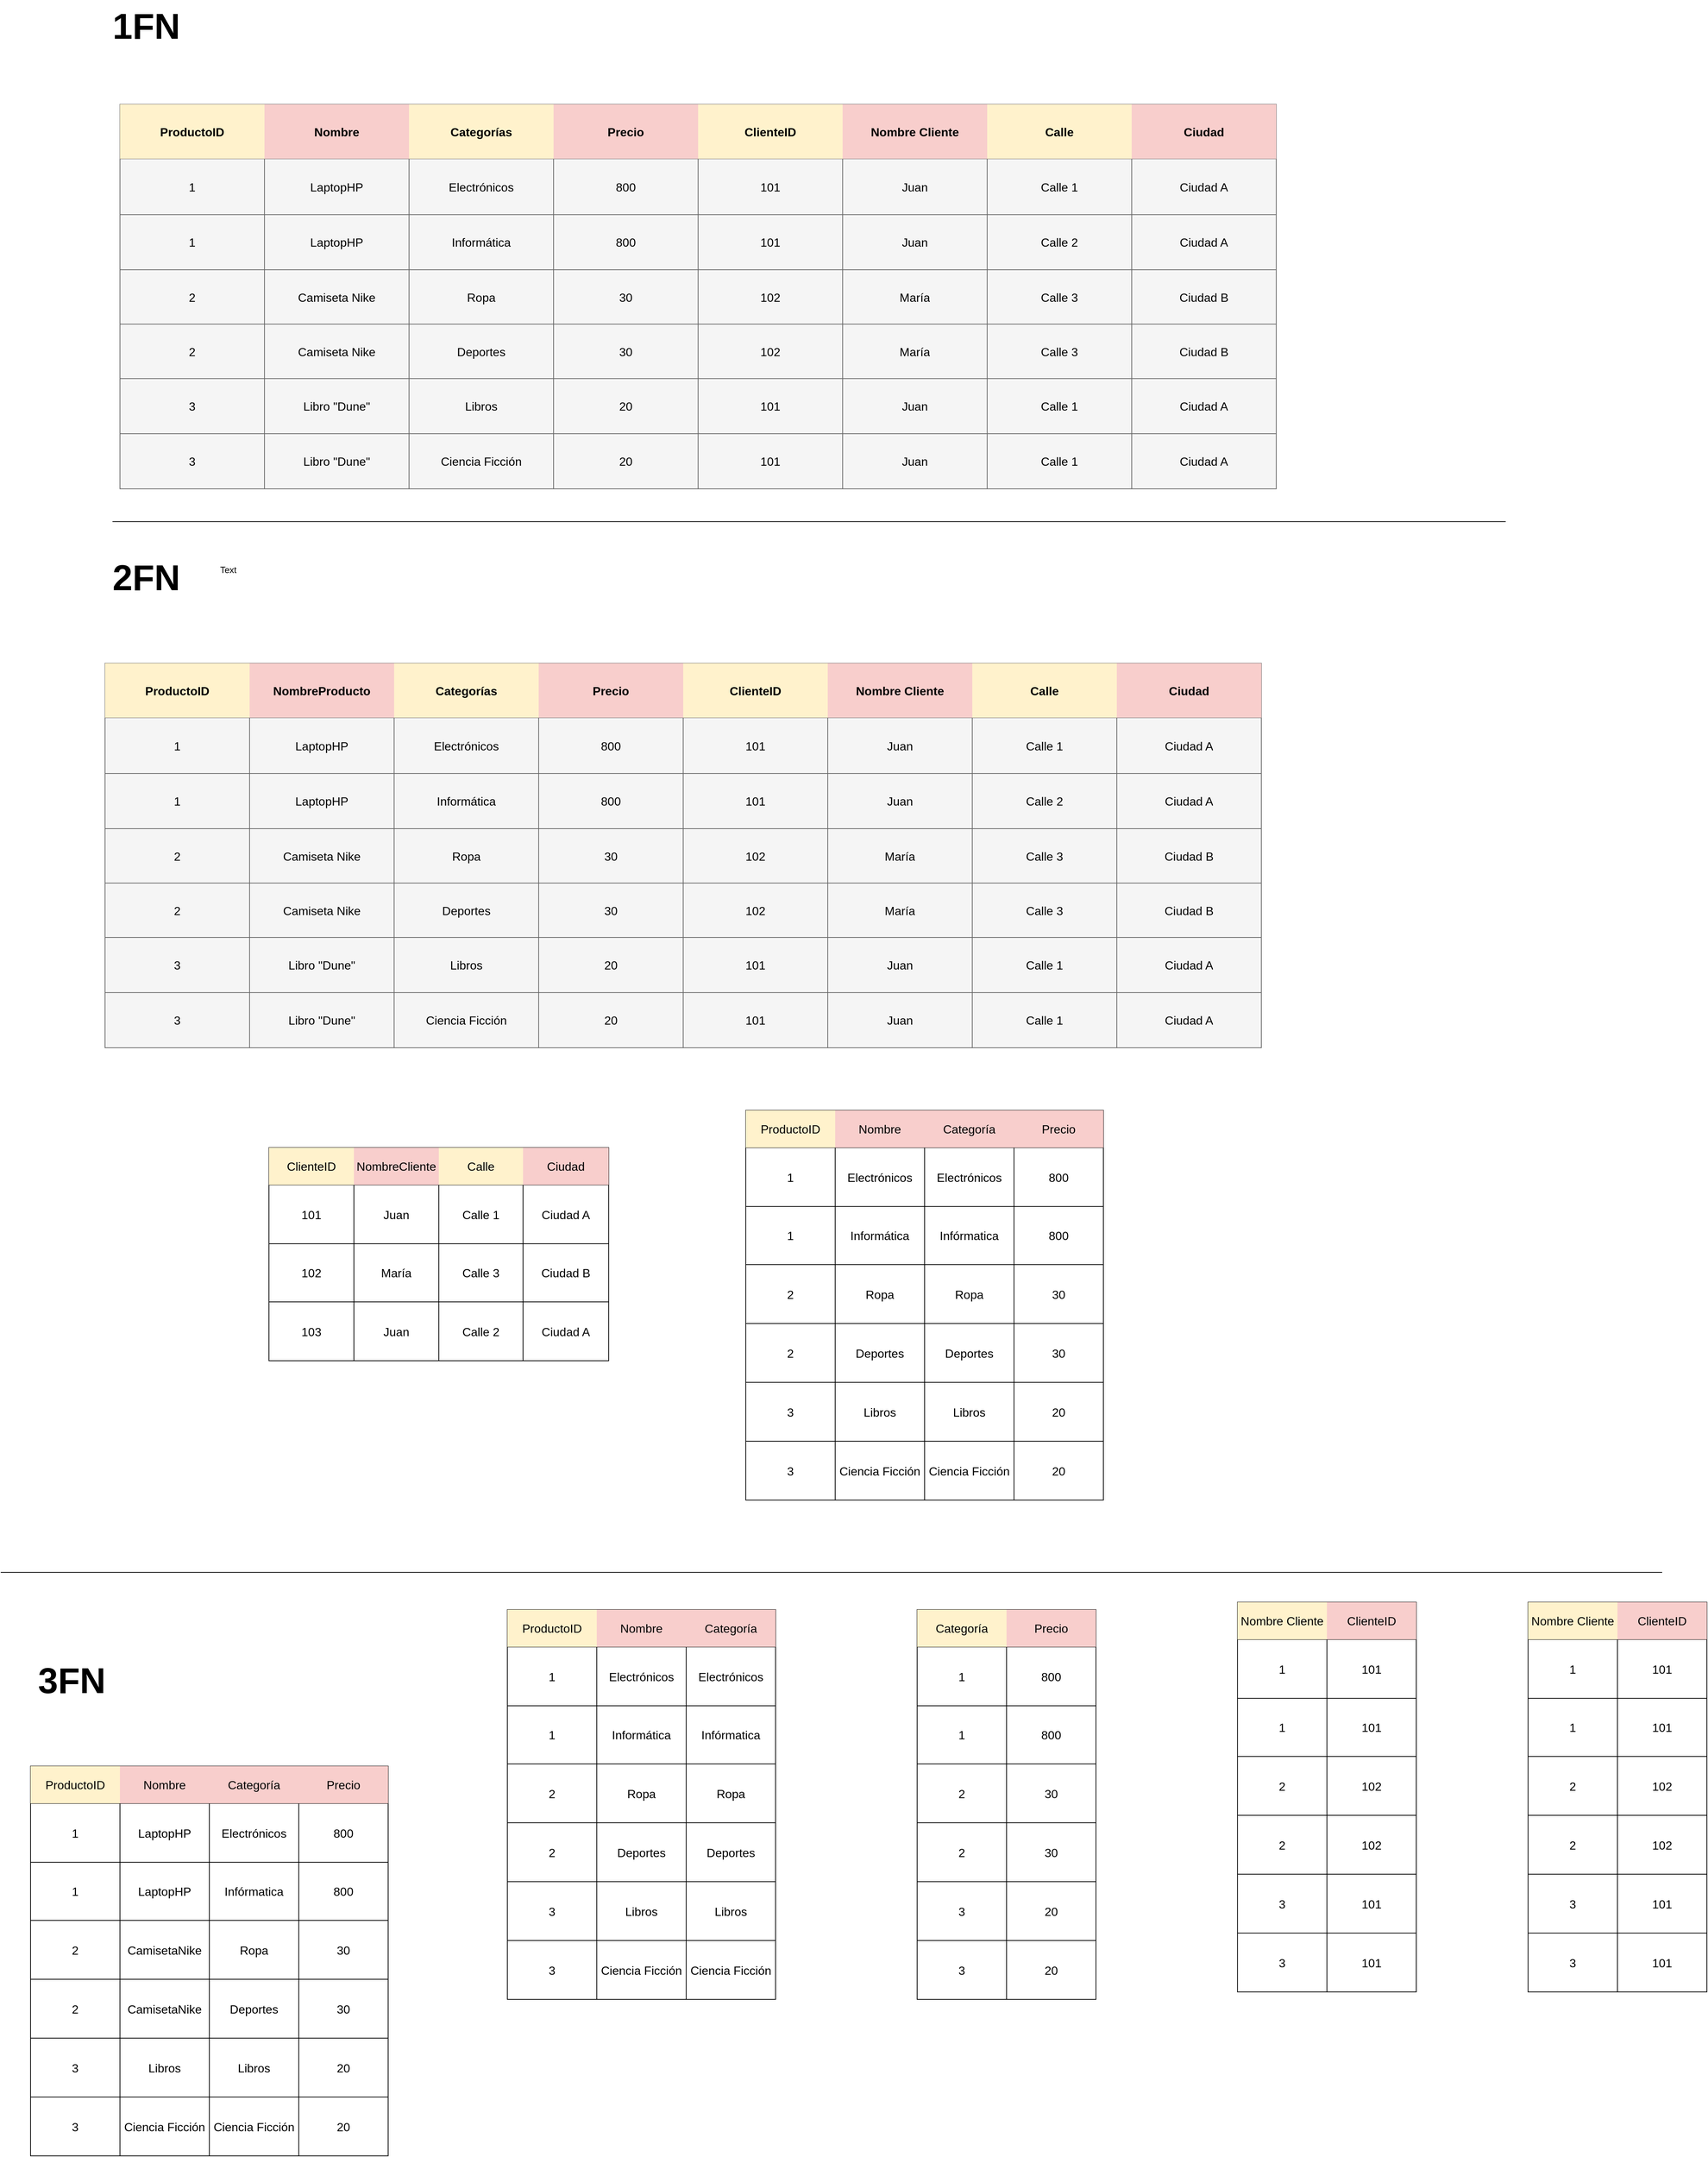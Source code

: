 <mxfile version="22.1.3" type="github">
  <diagram name="Página-1" id="EOyvnA3jSqvw11UCDNK6">
    <mxGraphModel dx="2393" dy="1296" grid="1" gridSize="10" guides="1" tooltips="1" connect="1" arrows="1" fold="1" page="1" pageScale="1" pageWidth="827" pageHeight="1169" math="0" shadow="0">
      <root>
        <mxCell id="0" />
        <mxCell id="1" parent="0" />
        <mxCell id="brW22e2zRMBlJNcKh5fx-15" value="" style="shape=table;startSize=0;container=1;collapsible=0;childLayout=tableLayout;strokeColor=#666666;fontSize=16;fillColor=#f5f5f5;fontColor=#333333;" parent="1" vertex="1">
          <mxGeometry x="190" y="290" width="1552" height="516" as="geometry" />
        </mxCell>
        <mxCell id="brW22e2zRMBlJNcKh5fx-16" value="" style="shape=tableRow;horizontal=0;startSize=0;swimlaneHead=0;swimlaneBody=0;strokeColor=inherit;top=0;left=0;bottom=0;right=0;collapsible=0;dropTarget=0;fillColor=none;points=[[0,0.5],[1,0.5]];portConstraint=eastwest;fontSize=16;" parent="brW22e2zRMBlJNcKh5fx-15" vertex="1">
          <mxGeometry width="1552" height="73" as="geometry" />
        </mxCell>
        <mxCell id="brW22e2zRMBlJNcKh5fx-34" value="&lt;b&gt;ProductoID&lt;/b&gt;" style="shape=partialRectangle;html=1;whiteSpace=wrap;connectable=0;strokeColor=#d6b656;overflow=hidden;fillColor=#fff2cc;top=0;left=0;bottom=0;right=0;pointerEvents=1;fontSize=16;" parent="brW22e2zRMBlJNcKh5fx-16" vertex="1">
          <mxGeometry width="194" height="73" as="geometry">
            <mxRectangle width="194" height="73" as="alternateBounds" />
          </mxGeometry>
        </mxCell>
        <mxCell id="brW22e2zRMBlJNcKh5fx-178" value="&lt;b&gt;Nombre &lt;/b&gt;" style="shape=partialRectangle;html=1;whiteSpace=wrap;connectable=0;strokeColor=#b85450;overflow=hidden;fillColor=#f8cecc;top=0;left=0;bottom=0;right=0;pointerEvents=1;fontSize=16;" parent="brW22e2zRMBlJNcKh5fx-16" vertex="1">
          <mxGeometry x="194" width="194" height="73" as="geometry">
            <mxRectangle width="194" height="73" as="alternateBounds" />
          </mxGeometry>
        </mxCell>
        <mxCell id="brW22e2zRMBlJNcKh5fx-168" value="&lt;b&gt;Categorías&lt;/b&gt;" style="shape=partialRectangle;html=1;whiteSpace=wrap;connectable=0;strokeColor=#d6b656;overflow=hidden;fillColor=#fff2cc;top=0;left=0;bottom=0;right=0;pointerEvents=1;fontSize=16;" parent="brW22e2zRMBlJNcKh5fx-16" vertex="1">
          <mxGeometry x="388" width="194" height="73" as="geometry">
            <mxRectangle width="194" height="73" as="alternateBounds" />
          </mxGeometry>
        </mxCell>
        <mxCell id="brW22e2zRMBlJNcKh5fx-158" value="&lt;b&gt;Precio&lt;/b&gt;" style="shape=partialRectangle;html=1;whiteSpace=wrap;connectable=0;strokeColor=#b85450;overflow=hidden;fillColor=#f8cecc;top=0;left=0;bottom=0;right=0;pointerEvents=1;fontSize=16;" parent="brW22e2zRMBlJNcKh5fx-16" vertex="1">
          <mxGeometry x="582" width="194" height="73" as="geometry">
            <mxRectangle width="194" height="73" as="alternateBounds" />
          </mxGeometry>
        </mxCell>
        <mxCell id="brW22e2zRMBlJNcKh5fx-148" value="&lt;b&gt;ClienteID&lt;/b&gt;" style="shape=partialRectangle;html=1;whiteSpace=wrap;connectable=0;strokeColor=#d6b656;overflow=hidden;fillColor=#fff2cc;top=0;left=0;bottom=0;right=0;pointerEvents=1;fontSize=16;" parent="brW22e2zRMBlJNcKh5fx-16" vertex="1">
          <mxGeometry x="776" width="194" height="73" as="geometry">
            <mxRectangle width="194" height="73" as="alternateBounds" />
          </mxGeometry>
        </mxCell>
        <mxCell id="brW22e2zRMBlJNcKh5fx-138" value="&lt;b&gt;Nombre Cliente&lt;/b&gt;" style="shape=partialRectangle;html=1;whiteSpace=wrap;connectable=0;strokeColor=#b85450;overflow=hidden;fillColor=#f8cecc;top=0;left=0;bottom=0;right=0;pointerEvents=1;fontSize=16;" parent="brW22e2zRMBlJNcKh5fx-16" vertex="1">
          <mxGeometry x="970" width="194" height="73" as="geometry">
            <mxRectangle width="194" height="73" as="alternateBounds" />
          </mxGeometry>
        </mxCell>
        <mxCell id="brW22e2zRMBlJNcKh5fx-31" value="&lt;b&gt;Calle&lt;/b&gt;" style="shape=partialRectangle;html=1;whiteSpace=wrap;connectable=0;strokeColor=#d6b656;overflow=hidden;fillColor=#fff2cc;top=0;left=0;bottom=0;right=0;pointerEvents=1;fontSize=16;" parent="brW22e2zRMBlJNcKh5fx-16" vertex="1">
          <mxGeometry x="1164" width="194" height="73" as="geometry">
            <mxRectangle width="194" height="73" as="alternateBounds" />
          </mxGeometry>
        </mxCell>
        <mxCell id="brW22e2zRMBlJNcKh5fx-188" value="&lt;b&gt;Ciudad&lt;/b&gt;" style="shape=partialRectangle;html=1;whiteSpace=wrap;connectable=0;strokeColor=#b85450;overflow=hidden;fillColor=#f8cecc;top=0;left=0;bottom=0;right=0;pointerEvents=1;fontSize=16;" parent="brW22e2zRMBlJNcKh5fx-16" vertex="1">
          <mxGeometry x="1358" width="194" height="73" as="geometry">
            <mxRectangle width="194" height="73" as="alternateBounds" />
          </mxGeometry>
        </mxCell>
        <mxCell id="brW22e2zRMBlJNcKh5fx-20" value="" style="shape=tableRow;horizontal=0;startSize=0;swimlaneHead=0;swimlaneBody=0;strokeColor=inherit;top=0;left=0;bottom=0;right=0;collapsible=0;dropTarget=0;fillColor=none;points=[[0,0.5],[1,0.5]];portConstraint=eastwest;fontSize=16;" parent="brW22e2zRMBlJNcKh5fx-15" vertex="1">
          <mxGeometry y="73" width="1552" height="75" as="geometry" />
        </mxCell>
        <mxCell id="brW22e2zRMBlJNcKh5fx-35" value="1" style="shape=partialRectangle;html=1;whiteSpace=wrap;connectable=0;strokeColor=inherit;overflow=hidden;fillColor=none;top=0;left=0;bottom=0;right=0;pointerEvents=1;fontSize=16;" parent="brW22e2zRMBlJNcKh5fx-20" vertex="1">
          <mxGeometry width="194" height="75" as="geometry">
            <mxRectangle width="194" height="75" as="alternateBounds" />
          </mxGeometry>
        </mxCell>
        <mxCell id="brW22e2zRMBlJNcKh5fx-179" value="LaptopHP" style="shape=partialRectangle;html=1;whiteSpace=wrap;connectable=0;strokeColor=inherit;overflow=hidden;fillColor=none;top=0;left=0;bottom=0;right=0;pointerEvents=1;fontSize=16;" parent="brW22e2zRMBlJNcKh5fx-20" vertex="1">
          <mxGeometry x="194" width="194" height="75" as="geometry">
            <mxRectangle width="194" height="75" as="alternateBounds" />
          </mxGeometry>
        </mxCell>
        <mxCell id="brW22e2zRMBlJNcKh5fx-169" value="Electrónicos" style="shape=partialRectangle;html=1;whiteSpace=wrap;connectable=0;strokeColor=inherit;overflow=hidden;fillColor=none;top=0;left=0;bottom=0;right=0;pointerEvents=1;fontSize=16;" parent="brW22e2zRMBlJNcKh5fx-20" vertex="1">
          <mxGeometry x="388" width="194" height="75" as="geometry">
            <mxRectangle width="194" height="75" as="alternateBounds" />
          </mxGeometry>
        </mxCell>
        <mxCell id="brW22e2zRMBlJNcKh5fx-159" value="800" style="shape=partialRectangle;html=1;whiteSpace=wrap;connectable=0;strokeColor=inherit;overflow=hidden;fillColor=none;top=0;left=0;bottom=0;right=0;pointerEvents=1;fontSize=16;" parent="brW22e2zRMBlJNcKh5fx-20" vertex="1">
          <mxGeometry x="582" width="194" height="75" as="geometry">
            <mxRectangle width="194" height="75" as="alternateBounds" />
          </mxGeometry>
        </mxCell>
        <mxCell id="brW22e2zRMBlJNcKh5fx-149" value="101" style="shape=partialRectangle;html=1;whiteSpace=wrap;connectable=0;strokeColor=inherit;overflow=hidden;fillColor=none;top=0;left=0;bottom=0;right=0;pointerEvents=1;fontSize=16;" parent="brW22e2zRMBlJNcKh5fx-20" vertex="1">
          <mxGeometry x="776" width="194" height="75" as="geometry">
            <mxRectangle width="194" height="75" as="alternateBounds" />
          </mxGeometry>
        </mxCell>
        <mxCell id="brW22e2zRMBlJNcKh5fx-139" value="Juan" style="shape=partialRectangle;html=1;whiteSpace=wrap;connectable=0;strokeColor=inherit;overflow=hidden;fillColor=none;top=0;left=0;bottom=0;right=0;pointerEvents=1;fontSize=16;" parent="brW22e2zRMBlJNcKh5fx-20" vertex="1">
          <mxGeometry x="970" width="194" height="75" as="geometry">
            <mxRectangle width="194" height="75" as="alternateBounds" />
          </mxGeometry>
        </mxCell>
        <mxCell id="brW22e2zRMBlJNcKh5fx-32" value="Calle 1" style="shape=partialRectangle;html=1;whiteSpace=wrap;connectable=0;strokeColor=inherit;overflow=hidden;fillColor=none;top=0;left=0;bottom=0;right=0;pointerEvents=1;fontSize=16;" parent="brW22e2zRMBlJNcKh5fx-20" vertex="1">
          <mxGeometry x="1164" width="194" height="75" as="geometry">
            <mxRectangle width="194" height="75" as="alternateBounds" />
          </mxGeometry>
        </mxCell>
        <mxCell id="brW22e2zRMBlJNcKh5fx-189" value="Ciudad A" style="shape=partialRectangle;html=1;whiteSpace=wrap;connectable=0;strokeColor=inherit;overflow=hidden;fillColor=none;top=0;left=0;bottom=0;right=0;pointerEvents=1;fontSize=16;" parent="brW22e2zRMBlJNcKh5fx-20" vertex="1">
          <mxGeometry x="1358" width="194" height="75" as="geometry">
            <mxRectangle width="194" height="75" as="alternateBounds" />
          </mxGeometry>
        </mxCell>
        <mxCell id="brW22e2zRMBlJNcKh5fx-67" style="shape=tableRow;horizontal=0;startSize=0;swimlaneHead=0;swimlaneBody=0;strokeColor=inherit;top=0;left=0;bottom=0;right=0;collapsible=0;dropTarget=0;fillColor=none;points=[[0,0.5],[1,0.5]];portConstraint=eastwest;fontSize=16;" parent="brW22e2zRMBlJNcKh5fx-15" vertex="1">
          <mxGeometry y="148" width="1552" height="74" as="geometry" />
        </mxCell>
        <mxCell id="brW22e2zRMBlJNcKh5fx-68" value="1" style="shape=partialRectangle;html=1;whiteSpace=wrap;connectable=0;strokeColor=inherit;overflow=hidden;fillColor=none;top=0;left=0;bottom=0;right=0;pointerEvents=1;fontSize=16;" parent="brW22e2zRMBlJNcKh5fx-67" vertex="1">
          <mxGeometry width="194" height="74" as="geometry">
            <mxRectangle width="194" height="74" as="alternateBounds" />
          </mxGeometry>
        </mxCell>
        <mxCell id="brW22e2zRMBlJNcKh5fx-180" value="LaptopHP" style="shape=partialRectangle;html=1;whiteSpace=wrap;connectable=0;strokeColor=inherit;overflow=hidden;fillColor=none;top=0;left=0;bottom=0;right=0;pointerEvents=1;fontSize=16;" parent="brW22e2zRMBlJNcKh5fx-67" vertex="1">
          <mxGeometry x="194" width="194" height="74" as="geometry">
            <mxRectangle width="194" height="74" as="alternateBounds" />
          </mxGeometry>
        </mxCell>
        <mxCell id="brW22e2zRMBlJNcKh5fx-170" value="Informática" style="shape=partialRectangle;html=1;whiteSpace=wrap;connectable=0;strokeColor=inherit;overflow=hidden;fillColor=none;top=0;left=0;bottom=0;right=0;pointerEvents=1;fontSize=16;" parent="brW22e2zRMBlJNcKh5fx-67" vertex="1">
          <mxGeometry x="388" width="194" height="74" as="geometry">
            <mxRectangle width="194" height="74" as="alternateBounds" />
          </mxGeometry>
        </mxCell>
        <mxCell id="brW22e2zRMBlJNcKh5fx-160" value="800" style="shape=partialRectangle;html=1;whiteSpace=wrap;connectable=0;strokeColor=inherit;overflow=hidden;fillColor=none;top=0;left=0;bottom=0;right=0;pointerEvents=1;fontSize=16;" parent="brW22e2zRMBlJNcKh5fx-67" vertex="1">
          <mxGeometry x="582" width="194" height="74" as="geometry">
            <mxRectangle width="194" height="74" as="alternateBounds" />
          </mxGeometry>
        </mxCell>
        <mxCell id="brW22e2zRMBlJNcKh5fx-150" value="101" style="shape=partialRectangle;html=1;whiteSpace=wrap;connectable=0;strokeColor=inherit;overflow=hidden;fillColor=none;top=0;left=0;bottom=0;right=0;pointerEvents=1;fontSize=16;" parent="brW22e2zRMBlJNcKh5fx-67" vertex="1">
          <mxGeometry x="776" width="194" height="74" as="geometry">
            <mxRectangle width="194" height="74" as="alternateBounds" />
          </mxGeometry>
        </mxCell>
        <mxCell id="brW22e2zRMBlJNcKh5fx-140" value="Juan" style="shape=partialRectangle;html=1;whiteSpace=wrap;connectable=0;strokeColor=inherit;overflow=hidden;fillColor=none;top=0;left=0;bottom=0;right=0;pointerEvents=1;fontSize=16;" parent="brW22e2zRMBlJNcKh5fx-67" vertex="1">
          <mxGeometry x="970" width="194" height="74" as="geometry">
            <mxRectangle width="194" height="74" as="alternateBounds" />
          </mxGeometry>
        </mxCell>
        <mxCell id="brW22e2zRMBlJNcKh5fx-69" value="Calle 2" style="shape=partialRectangle;html=1;whiteSpace=wrap;connectable=0;strokeColor=inherit;overflow=hidden;fillColor=none;top=0;left=0;bottom=0;right=0;pointerEvents=1;fontSize=16;" parent="brW22e2zRMBlJNcKh5fx-67" vertex="1">
          <mxGeometry x="1164" width="194" height="74" as="geometry">
            <mxRectangle width="194" height="74" as="alternateBounds" />
          </mxGeometry>
        </mxCell>
        <mxCell id="brW22e2zRMBlJNcKh5fx-190" value="Ciudad A" style="shape=partialRectangle;html=1;whiteSpace=wrap;connectable=0;strokeColor=inherit;overflow=hidden;fillColor=none;top=0;left=0;bottom=0;right=0;pointerEvents=1;fontSize=16;" parent="brW22e2zRMBlJNcKh5fx-67" vertex="1">
          <mxGeometry x="1358" width="194" height="74" as="geometry">
            <mxRectangle width="194" height="74" as="alternateBounds" />
          </mxGeometry>
        </mxCell>
        <mxCell id="brW22e2zRMBlJNcKh5fx-75" style="shape=tableRow;horizontal=0;startSize=0;swimlaneHead=0;swimlaneBody=0;strokeColor=inherit;top=0;left=0;bottom=0;right=0;collapsible=0;dropTarget=0;fillColor=none;points=[[0,0.5],[1,0.5]];portConstraint=eastwest;fontSize=16;" parent="brW22e2zRMBlJNcKh5fx-15" vertex="1">
          <mxGeometry y="222" width="1552" height="73" as="geometry" />
        </mxCell>
        <mxCell id="brW22e2zRMBlJNcKh5fx-76" value="2" style="shape=partialRectangle;html=1;whiteSpace=wrap;connectable=0;strokeColor=inherit;overflow=hidden;fillColor=none;top=0;left=0;bottom=0;right=0;pointerEvents=1;fontSize=16;" parent="brW22e2zRMBlJNcKh5fx-75" vertex="1">
          <mxGeometry width="194" height="73" as="geometry">
            <mxRectangle width="194" height="73" as="alternateBounds" />
          </mxGeometry>
        </mxCell>
        <mxCell id="brW22e2zRMBlJNcKh5fx-181" value="Camiseta Nike" style="shape=partialRectangle;html=1;whiteSpace=wrap;connectable=0;strokeColor=inherit;overflow=hidden;fillColor=none;top=0;left=0;bottom=0;right=0;pointerEvents=1;fontSize=16;" parent="brW22e2zRMBlJNcKh5fx-75" vertex="1">
          <mxGeometry x="194" width="194" height="73" as="geometry">
            <mxRectangle width="194" height="73" as="alternateBounds" />
          </mxGeometry>
        </mxCell>
        <mxCell id="brW22e2zRMBlJNcKh5fx-171" value="Ropa" style="shape=partialRectangle;html=1;whiteSpace=wrap;connectable=0;strokeColor=inherit;overflow=hidden;fillColor=none;top=0;left=0;bottom=0;right=0;pointerEvents=1;fontSize=16;" parent="brW22e2zRMBlJNcKh5fx-75" vertex="1">
          <mxGeometry x="388" width="194" height="73" as="geometry">
            <mxRectangle width="194" height="73" as="alternateBounds" />
          </mxGeometry>
        </mxCell>
        <mxCell id="brW22e2zRMBlJNcKh5fx-161" value="30" style="shape=partialRectangle;html=1;whiteSpace=wrap;connectable=0;strokeColor=inherit;overflow=hidden;fillColor=none;top=0;left=0;bottom=0;right=0;pointerEvents=1;fontSize=16;" parent="brW22e2zRMBlJNcKh5fx-75" vertex="1">
          <mxGeometry x="582" width="194" height="73" as="geometry">
            <mxRectangle width="194" height="73" as="alternateBounds" />
          </mxGeometry>
        </mxCell>
        <mxCell id="brW22e2zRMBlJNcKh5fx-151" value="102" style="shape=partialRectangle;html=1;whiteSpace=wrap;connectable=0;strokeColor=inherit;overflow=hidden;fillColor=none;top=0;left=0;bottom=0;right=0;pointerEvents=1;fontSize=16;" parent="brW22e2zRMBlJNcKh5fx-75" vertex="1">
          <mxGeometry x="776" width="194" height="73" as="geometry">
            <mxRectangle width="194" height="73" as="alternateBounds" />
          </mxGeometry>
        </mxCell>
        <mxCell id="brW22e2zRMBlJNcKh5fx-141" value="María" style="shape=partialRectangle;html=1;whiteSpace=wrap;connectable=0;strokeColor=inherit;overflow=hidden;fillColor=none;top=0;left=0;bottom=0;right=0;pointerEvents=1;fontSize=16;" parent="brW22e2zRMBlJNcKh5fx-75" vertex="1">
          <mxGeometry x="970" width="194" height="73" as="geometry">
            <mxRectangle width="194" height="73" as="alternateBounds" />
          </mxGeometry>
        </mxCell>
        <mxCell id="brW22e2zRMBlJNcKh5fx-77" value="Calle 3" style="shape=partialRectangle;html=1;whiteSpace=wrap;connectable=0;strokeColor=inherit;overflow=hidden;fillColor=none;top=0;left=0;bottom=0;right=0;pointerEvents=1;fontSize=16;" parent="brW22e2zRMBlJNcKh5fx-75" vertex="1">
          <mxGeometry x="1164" width="194" height="73" as="geometry">
            <mxRectangle width="194" height="73" as="alternateBounds" />
          </mxGeometry>
        </mxCell>
        <mxCell id="brW22e2zRMBlJNcKh5fx-191" value="Ciudad B" style="shape=partialRectangle;html=1;whiteSpace=wrap;connectable=0;strokeColor=inherit;overflow=hidden;fillColor=none;top=0;left=0;bottom=0;right=0;pointerEvents=1;fontSize=16;" parent="brW22e2zRMBlJNcKh5fx-75" vertex="1">
          <mxGeometry x="1358" width="194" height="73" as="geometry">
            <mxRectangle width="194" height="73" as="alternateBounds" />
          </mxGeometry>
        </mxCell>
        <mxCell id="brW22e2zRMBlJNcKh5fx-83" style="shape=tableRow;horizontal=0;startSize=0;swimlaneHead=0;swimlaneBody=0;strokeColor=inherit;top=0;left=0;bottom=0;right=0;collapsible=0;dropTarget=0;fillColor=none;points=[[0,0.5],[1,0.5]];portConstraint=eastwest;fontSize=16;" parent="brW22e2zRMBlJNcKh5fx-15" vertex="1">
          <mxGeometry y="295" width="1552" height="73" as="geometry" />
        </mxCell>
        <mxCell id="brW22e2zRMBlJNcKh5fx-84" value="2" style="shape=partialRectangle;html=1;whiteSpace=wrap;connectable=0;strokeColor=inherit;overflow=hidden;fillColor=none;top=0;left=0;bottom=0;right=0;pointerEvents=1;fontSize=16;" parent="brW22e2zRMBlJNcKh5fx-83" vertex="1">
          <mxGeometry width="194" height="73" as="geometry">
            <mxRectangle width="194" height="73" as="alternateBounds" />
          </mxGeometry>
        </mxCell>
        <mxCell id="brW22e2zRMBlJNcKh5fx-182" value="Camiseta Nike" style="shape=partialRectangle;html=1;whiteSpace=wrap;connectable=0;strokeColor=inherit;overflow=hidden;fillColor=none;top=0;left=0;bottom=0;right=0;pointerEvents=1;fontSize=16;" parent="brW22e2zRMBlJNcKh5fx-83" vertex="1">
          <mxGeometry x="194" width="194" height="73" as="geometry">
            <mxRectangle width="194" height="73" as="alternateBounds" />
          </mxGeometry>
        </mxCell>
        <mxCell id="brW22e2zRMBlJNcKh5fx-172" value="Deportes" style="shape=partialRectangle;html=1;whiteSpace=wrap;connectable=0;strokeColor=inherit;overflow=hidden;fillColor=none;top=0;left=0;bottom=0;right=0;pointerEvents=1;fontSize=16;" parent="brW22e2zRMBlJNcKh5fx-83" vertex="1">
          <mxGeometry x="388" width="194" height="73" as="geometry">
            <mxRectangle width="194" height="73" as="alternateBounds" />
          </mxGeometry>
        </mxCell>
        <mxCell id="brW22e2zRMBlJNcKh5fx-162" value="30" style="shape=partialRectangle;html=1;whiteSpace=wrap;connectable=0;strokeColor=inherit;overflow=hidden;fillColor=none;top=0;left=0;bottom=0;right=0;pointerEvents=1;fontSize=16;" parent="brW22e2zRMBlJNcKh5fx-83" vertex="1">
          <mxGeometry x="582" width="194" height="73" as="geometry">
            <mxRectangle width="194" height="73" as="alternateBounds" />
          </mxGeometry>
        </mxCell>
        <mxCell id="brW22e2zRMBlJNcKh5fx-152" value="102" style="shape=partialRectangle;html=1;whiteSpace=wrap;connectable=0;strokeColor=inherit;overflow=hidden;fillColor=none;top=0;left=0;bottom=0;right=0;pointerEvents=1;fontSize=16;" parent="brW22e2zRMBlJNcKh5fx-83" vertex="1">
          <mxGeometry x="776" width="194" height="73" as="geometry">
            <mxRectangle width="194" height="73" as="alternateBounds" />
          </mxGeometry>
        </mxCell>
        <mxCell id="brW22e2zRMBlJNcKh5fx-142" value="María" style="shape=partialRectangle;html=1;whiteSpace=wrap;connectable=0;strokeColor=inherit;overflow=hidden;fillColor=none;top=0;left=0;bottom=0;right=0;pointerEvents=1;fontSize=16;" parent="brW22e2zRMBlJNcKh5fx-83" vertex="1">
          <mxGeometry x="970" width="194" height="73" as="geometry">
            <mxRectangle width="194" height="73" as="alternateBounds" />
          </mxGeometry>
        </mxCell>
        <mxCell id="brW22e2zRMBlJNcKh5fx-85" value="Calle 3" style="shape=partialRectangle;html=1;whiteSpace=wrap;connectable=0;strokeColor=inherit;overflow=hidden;fillColor=none;top=0;left=0;bottom=0;right=0;pointerEvents=1;fontSize=16;" parent="brW22e2zRMBlJNcKh5fx-83" vertex="1">
          <mxGeometry x="1164" width="194" height="73" as="geometry">
            <mxRectangle width="194" height="73" as="alternateBounds" />
          </mxGeometry>
        </mxCell>
        <mxCell id="brW22e2zRMBlJNcKh5fx-192" value="Ciudad B" style="shape=partialRectangle;html=1;whiteSpace=wrap;connectable=0;strokeColor=inherit;overflow=hidden;fillColor=none;top=0;left=0;bottom=0;right=0;pointerEvents=1;fontSize=16;" parent="brW22e2zRMBlJNcKh5fx-83" vertex="1">
          <mxGeometry x="1358" width="194" height="73" as="geometry">
            <mxRectangle width="194" height="73" as="alternateBounds" />
          </mxGeometry>
        </mxCell>
        <mxCell id="brW22e2zRMBlJNcKh5fx-91" style="shape=tableRow;horizontal=0;startSize=0;swimlaneHead=0;swimlaneBody=0;strokeColor=inherit;top=0;left=0;bottom=0;right=0;collapsible=0;dropTarget=0;fillColor=none;points=[[0,0.5],[1,0.5]];portConstraint=eastwest;fontSize=16;" parent="brW22e2zRMBlJNcKh5fx-15" vertex="1">
          <mxGeometry y="368" width="1552" height="74" as="geometry" />
        </mxCell>
        <mxCell id="brW22e2zRMBlJNcKh5fx-92" value="3" style="shape=partialRectangle;html=1;whiteSpace=wrap;connectable=0;strokeColor=inherit;overflow=hidden;fillColor=none;top=0;left=0;bottom=0;right=0;pointerEvents=1;fontSize=16;" parent="brW22e2zRMBlJNcKh5fx-91" vertex="1">
          <mxGeometry width="194" height="74" as="geometry">
            <mxRectangle width="194" height="74" as="alternateBounds" />
          </mxGeometry>
        </mxCell>
        <mxCell id="brW22e2zRMBlJNcKh5fx-183" value="Libro &quot;Dune&quot;" style="shape=partialRectangle;html=1;whiteSpace=wrap;connectable=0;strokeColor=inherit;overflow=hidden;fillColor=none;top=0;left=0;bottom=0;right=0;pointerEvents=1;fontSize=16;" parent="brW22e2zRMBlJNcKh5fx-91" vertex="1">
          <mxGeometry x="194" width="194" height="74" as="geometry">
            <mxRectangle width="194" height="74" as="alternateBounds" />
          </mxGeometry>
        </mxCell>
        <mxCell id="brW22e2zRMBlJNcKh5fx-173" value="Libros" style="shape=partialRectangle;html=1;whiteSpace=wrap;connectable=0;strokeColor=inherit;overflow=hidden;fillColor=none;top=0;left=0;bottom=0;right=0;pointerEvents=1;fontSize=16;" parent="brW22e2zRMBlJNcKh5fx-91" vertex="1">
          <mxGeometry x="388" width="194" height="74" as="geometry">
            <mxRectangle width="194" height="74" as="alternateBounds" />
          </mxGeometry>
        </mxCell>
        <mxCell id="brW22e2zRMBlJNcKh5fx-163" value="20" style="shape=partialRectangle;html=1;whiteSpace=wrap;connectable=0;strokeColor=inherit;overflow=hidden;fillColor=none;top=0;left=0;bottom=0;right=0;pointerEvents=1;fontSize=16;" parent="brW22e2zRMBlJNcKh5fx-91" vertex="1">
          <mxGeometry x="582" width="194" height="74" as="geometry">
            <mxRectangle width="194" height="74" as="alternateBounds" />
          </mxGeometry>
        </mxCell>
        <mxCell id="brW22e2zRMBlJNcKh5fx-153" value="101" style="shape=partialRectangle;html=1;whiteSpace=wrap;connectable=0;strokeColor=inherit;overflow=hidden;fillColor=none;top=0;left=0;bottom=0;right=0;pointerEvents=1;fontSize=16;" parent="brW22e2zRMBlJNcKh5fx-91" vertex="1">
          <mxGeometry x="776" width="194" height="74" as="geometry">
            <mxRectangle width="194" height="74" as="alternateBounds" />
          </mxGeometry>
        </mxCell>
        <mxCell id="brW22e2zRMBlJNcKh5fx-143" value="Juan" style="shape=partialRectangle;html=1;whiteSpace=wrap;connectable=0;strokeColor=inherit;overflow=hidden;fillColor=none;top=0;left=0;bottom=0;right=0;pointerEvents=1;fontSize=16;" parent="brW22e2zRMBlJNcKh5fx-91" vertex="1">
          <mxGeometry x="970" width="194" height="74" as="geometry">
            <mxRectangle width="194" height="74" as="alternateBounds" />
          </mxGeometry>
        </mxCell>
        <mxCell id="brW22e2zRMBlJNcKh5fx-93" value="Calle 1" style="shape=partialRectangle;html=1;whiteSpace=wrap;connectable=0;strokeColor=inherit;overflow=hidden;fillColor=none;top=0;left=0;bottom=0;right=0;pointerEvents=1;fontSize=16;" parent="brW22e2zRMBlJNcKh5fx-91" vertex="1">
          <mxGeometry x="1164" width="194" height="74" as="geometry">
            <mxRectangle width="194" height="74" as="alternateBounds" />
          </mxGeometry>
        </mxCell>
        <mxCell id="brW22e2zRMBlJNcKh5fx-193" value="Ciudad A" style="shape=partialRectangle;html=1;whiteSpace=wrap;connectable=0;strokeColor=inherit;overflow=hidden;fillColor=none;top=0;left=0;bottom=0;right=0;pointerEvents=1;fontSize=16;" parent="brW22e2zRMBlJNcKh5fx-91" vertex="1">
          <mxGeometry x="1358" width="194" height="74" as="geometry">
            <mxRectangle width="194" height="74" as="alternateBounds" />
          </mxGeometry>
        </mxCell>
        <mxCell id="brW22e2zRMBlJNcKh5fx-99" style="shape=tableRow;horizontal=0;startSize=0;swimlaneHead=0;swimlaneBody=0;strokeColor=inherit;top=0;left=0;bottom=0;right=0;collapsible=0;dropTarget=0;fillColor=none;points=[[0,0.5],[1,0.5]];portConstraint=eastwest;fontSize=16;" parent="brW22e2zRMBlJNcKh5fx-15" vertex="1">
          <mxGeometry y="442" width="1552" height="74" as="geometry" />
        </mxCell>
        <mxCell id="brW22e2zRMBlJNcKh5fx-100" value="3" style="shape=partialRectangle;html=1;whiteSpace=wrap;connectable=0;strokeColor=inherit;overflow=hidden;fillColor=none;top=0;left=0;bottom=0;right=0;pointerEvents=1;fontSize=16;" parent="brW22e2zRMBlJNcKh5fx-99" vertex="1">
          <mxGeometry width="194" height="74" as="geometry">
            <mxRectangle width="194" height="74" as="alternateBounds" />
          </mxGeometry>
        </mxCell>
        <mxCell id="brW22e2zRMBlJNcKh5fx-184" value="Libro &quot;Dune&quot;" style="shape=partialRectangle;html=1;whiteSpace=wrap;connectable=0;strokeColor=inherit;overflow=hidden;fillColor=none;top=0;left=0;bottom=0;right=0;pointerEvents=1;fontSize=16;" parent="brW22e2zRMBlJNcKh5fx-99" vertex="1">
          <mxGeometry x="194" width="194" height="74" as="geometry">
            <mxRectangle width="194" height="74" as="alternateBounds" />
          </mxGeometry>
        </mxCell>
        <mxCell id="brW22e2zRMBlJNcKh5fx-174" value="Ciencia Ficción" style="shape=partialRectangle;html=1;whiteSpace=wrap;connectable=0;strokeColor=inherit;overflow=hidden;fillColor=none;top=0;left=0;bottom=0;right=0;pointerEvents=1;fontSize=16;" parent="brW22e2zRMBlJNcKh5fx-99" vertex="1">
          <mxGeometry x="388" width="194" height="74" as="geometry">
            <mxRectangle width="194" height="74" as="alternateBounds" />
          </mxGeometry>
        </mxCell>
        <mxCell id="brW22e2zRMBlJNcKh5fx-164" value="20" style="shape=partialRectangle;html=1;whiteSpace=wrap;connectable=0;strokeColor=inherit;overflow=hidden;fillColor=none;top=0;left=0;bottom=0;right=0;pointerEvents=1;fontSize=16;" parent="brW22e2zRMBlJNcKh5fx-99" vertex="1">
          <mxGeometry x="582" width="194" height="74" as="geometry">
            <mxRectangle width="194" height="74" as="alternateBounds" />
          </mxGeometry>
        </mxCell>
        <mxCell id="brW22e2zRMBlJNcKh5fx-154" value="101" style="shape=partialRectangle;html=1;whiteSpace=wrap;connectable=0;strokeColor=inherit;overflow=hidden;fillColor=none;top=0;left=0;bottom=0;right=0;pointerEvents=1;fontSize=16;" parent="brW22e2zRMBlJNcKh5fx-99" vertex="1">
          <mxGeometry x="776" width="194" height="74" as="geometry">
            <mxRectangle width="194" height="74" as="alternateBounds" />
          </mxGeometry>
        </mxCell>
        <mxCell id="brW22e2zRMBlJNcKh5fx-144" value="Juan" style="shape=partialRectangle;html=1;whiteSpace=wrap;connectable=0;strokeColor=inherit;overflow=hidden;fillColor=none;top=0;left=0;bottom=0;right=0;pointerEvents=1;fontSize=16;" parent="brW22e2zRMBlJNcKh5fx-99" vertex="1">
          <mxGeometry x="970" width="194" height="74" as="geometry">
            <mxRectangle width="194" height="74" as="alternateBounds" />
          </mxGeometry>
        </mxCell>
        <mxCell id="brW22e2zRMBlJNcKh5fx-101" value="Calle 1" style="shape=partialRectangle;html=1;whiteSpace=wrap;connectable=0;strokeColor=inherit;overflow=hidden;fillColor=none;top=0;left=0;bottom=0;right=0;pointerEvents=1;fontSize=16;" parent="brW22e2zRMBlJNcKh5fx-99" vertex="1">
          <mxGeometry x="1164" width="194" height="74" as="geometry">
            <mxRectangle width="194" height="74" as="alternateBounds" />
          </mxGeometry>
        </mxCell>
        <mxCell id="brW22e2zRMBlJNcKh5fx-194" value="Ciudad A" style="shape=partialRectangle;html=1;whiteSpace=wrap;connectable=0;strokeColor=inherit;overflow=hidden;fillColor=none;top=0;left=0;bottom=0;right=0;pointerEvents=1;fontSize=16;" parent="brW22e2zRMBlJNcKh5fx-99" vertex="1">
          <mxGeometry x="1358" width="194" height="74" as="geometry">
            <mxRectangle width="194" height="74" as="alternateBounds" />
          </mxGeometry>
        </mxCell>
        <mxCell id="brW22e2zRMBlJNcKh5fx-198" value="&lt;b&gt;&lt;font style=&quot;font-size: 48px;&quot;&gt;1FN&lt;/font&gt;&lt;/b&gt;" style="text;html=1;align=center;verticalAlign=middle;resizable=0;points=[];autosize=1;strokeColor=none;fillColor=none;" parent="1" vertex="1">
          <mxGeometry x="170" y="150" width="110" height="70" as="geometry" />
        </mxCell>
        <mxCell id="s3DEbMEIwhYJtTjX-OK3-1" value="&lt;b&gt;&lt;font style=&quot;font-size: 48px;&quot;&gt;2FN&lt;/font&gt;&lt;/b&gt;" style="text;html=1;align=center;verticalAlign=middle;resizable=0;points=[];autosize=1;strokeColor=none;fillColor=none;" parent="1" vertex="1">
          <mxGeometry x="170" y="890" width="110" height="70" as="geometry" />
        </mxCell>
        <mxCell id="s3DEbMEIwhYJtTjX-OK3-2" value="" style="shape=table;startSize=0;container=1;collapsible=0;childLayout=tableLayout;strokeColor=#666666;fontSize=16;fillColor=#f5f5f5;fontColor=#333333;" parent="1" vertex="1">
          <mxGeometry x="170" y="1040" width="1552" height="516" as="geometry" />
        </mxCell>
        <mxCell id="s3DEbMEIwhYJtTjX-OK3-3" value="" style="shape=tableRow;horizontal=0;startSize=0;swimlaneHead=0;swimlaneBody=0;strokeColor=inherit;top=0;left=0;bottom=0;right=0;collapsible=0;dropTarget=0;fillColor=none;points=[[0,0.5],[1,0.5]];portConstraint=eastwest;fontSize=16;" parent="s3DEbMEIwhYJtTjX-OK3-2" vertex="1">
          <mxGeometry width="1552" height="73" as="geometry" />
        </mxCell>
        <mxCell id="s3DEbMEIwhYJtTjX-OK3-4" value="&lt;b&gt;ProductoID&lt;/b&gt;" style="shape=partialRectangle;html=1;whiteSpace=wrap;connectable=0;strokeColor=#d6b656;overflow=hidden;fillColor=#fff2cc;top=0;left=0;bottom=0;right=0;pointerEvents=1;fontSize=16;" parent="s3DEbMEIwhYJtTjX-OK3-3" vertex="1">
          <mxGeometry width="194" height="73" as="geometry">
            <mxRectangle width="194" height="73" as="alternateBounds" />
          </mxGeometry>
        </mxCell>
        <mxCell id="s3DEbMEIwhYJtTjX-OK3-5" value="&lt;b&gt;NombreProducto&lt;/b&gt;" style="shape=partialRectangle;html=1;whiteSpace=wrap;connectable=0;strokeColor=#b85450;overflow=hidden;fillColor=#f8cecc;top=0;left=0;bottom=0;right=0;pointerEvents=1;fontSize=16;" parent="s3DEbMEIwhYJtTjX-OK3-3" vertex="1">
          <mxGeometry x="194" width="194" height="73" as="geometry">
            <mxRectangle width="194" height="73" as="alternateBounds" />
          </mxGeometry>
        </mxCell>
        <mxCell id="s3DEbMEIwhYJtTjX-OK3-6" value="&lt;b&gt;Categorías&lt;/b&gt;" style="shape=partialRectangle;html=1;whiteSpace=wrap;connectable=0;strokeColor=#d6b656;overflow=hidden;fillColor=#fff2cc;top=0;left=0;bottom=0;right=0;pointerEvents=1;fontSize=16;" parent="s3DEbMEIwhYJtTjX-OK3-3" vertex="1">
          <mxGeometry x="388" width="194" height="73" as="geometry">
            <mxRectangle width="194" height="73" as="alternateBounds" />
          </mxGeometry>
        </mxCell>
        <mxCell id="s3DEbMEIwhYJtTjX-OK3-7" value="&lt;b&gt;Precio&lt;/b&gt;" style="shape=partialRectangle;html=1;whiteSpace=wrap;connectable=0;strokeColor=#b85450;overflow=hidden;fillColor=#f8cecc;top=0;left=0;bottom=0;right=0;pointerEvents=1;fontSize=16;" parent="s3DEbMEIwhYJtTjX-OK3-3" vertex="1">
          <mxGeometry x="582" width="194" height="73" as="geometry">
            <mxRectangle width="194" height="73" as="alternateBounds" />
          </mxGeometry>
        </mxCell>
        <mxCell id="s3DEbMEIwhYJtTjX-OK3-8" value="&lt;b&gt;ClienteID&lt;/b&gt;" style="shape=partialRectangle;html=1;whiteSpace=wrap;connectable=0;strokeColor=#d6b656;overflow=hidden;fillColor=#fff2cc;top=0;left=0;bottom=0;right=0;pointerEvents=1;fontSize=16;" parent="s3DEbMEIwhYJtTjX-OK3-3" vertex="1">
          <mxGeometry x="776" width="194" height="73" as="geometry">
            <mxRectangle width="194" height="73" as="alternateBounds" />
          </mxGeometry>
        </mxCell>
        <mxCell id="s3DEbMEIwhYJtTjX-OK3-9" value="&lt;b&gt;Nombre Cliente&lt;/b&gt;" style="shape=partialRectangle;html=1;whiteSpace=wrap;connectable=0;strokeColor=#b85450;overflow=hidden;fillColor=#f8cecc;top=0;left=0;bottom=0;right=0;pointerEvents=1;fontSize=16;" parent="s3DEbMEIwhYJtTjX-OK3-3" vertex="1">
          <mxGeometry x="970" width="194" height="73" as="geometry">
            <mxRectangle width="194" height="73" as="alternateBounds" />
          </mxGeometry>
        </mxCell>
        <mxCell id="s3DEbMEIwhYJtTjX-OK3-10" value="&lt;b&gt;Calle&lt;/b&gt;" style="shape=partialRectangle;html=1;whiteSpace=wrap;connectable=0;strokeColor=#d6b656;overflow=hidden;fillColor=#fff2cc;top=0;left=0;bottom=0;right=0;pointerEvents=1;fontSize=16;" parent="s3DEbMEIwhYJtTjX-OK3-3" vertex="1">
          <mxGeometry x="1164" width="194" height="73" as="geometry">
            <mxRectangle width="194" height="73" as="alternateBounds" />
          </mxGeometry>
        </mxCell>
        <mxCell id="s3DEbMEIwhYJtTjX-OK3-11" value="&lt;b&gt;Ciudad&lt;/b&gt;" style="shape=partialRectangle;html=1;whiteSpace=wrap;connectable=0;strokeColor=#b85450;overflow=hidden;fillColor=#f8cecc;top=0;left=0;bottom=0;right=0;pointerEvents=1;fontSize=16;" parent="s3DEbMEIwhYJtTjX-OK3-3" vertex="1">
          <mxGeometry x="1358" width="194" height="73" as="geometry">
            <mxRectangle width="194" height="73" as="alternateBounds" />
          </mxGeometry>
        </mxCell>
        <mxCell id="s3DEbMEIwhYJtTjX-OK3-12" value="" style="shape=tableRow;horizontal=0;startSize=0;swimlaneHead=0;swimlaneBody=0;strokeColor=inherit;top=0;left=0;bottom=0;right=0;collapsible=0;dropTarget=0;fillColor=none;points=[[0,0.5],[1,0.5]];portConstraint=eastwest;fontSize=16;" parent="s3DEbMEIwhYJtTjX-OK3-2" vertex="1">
          <mxGeometry y="73" width="1552" height="75" as="geometry" />
        </mxCell>
        <mxCell id="s3DEbMEIwhYJtTjX-OK3-13" value="1" style="shape=partialRectangle;html=1;whiteSpace=wrap;connectable=0;strokeColor=inherit;overflow=hidden;fillColor=none;top=0;left=0;bottom=0;right=0;pointerEvents=1;fontSize=16;" parent="s3DEbMEIwhYJtTjX-OK3-12" vertex="1">
          <mxGeometry width="194" height="75" as="geometry">
            <mxRectangle width="194" height="75" as="alternateBounds" />
          </mxGeometry>
        </mxCell>
        <mxCell id="s3DEbMEIwhYJtTjX-OK3-14" value="LaptopHP" style="shape=partialRectangle;html=1;whiteSpace=wrap;connectable=0;strokeColor=inherit;overflow=hidden;fillColor=none;top=0;left=0;bottom=0;right=0;pointerEvents=1;fontSize=16;" parent="s3DEbMEIwhYJtTjX-OK3-12" vertex="1">
          <mxGeometry x="194" width="194" height="75" as="geometry">
            <mxRectangle width="194" height="75" as="alternateBounds" />
          </mxGeometry>
        </mxCell>
        <mxCell id="s3DEbMEIwhYJtTjX-OK3-15" value="Electrónicos" style="shape=partialRectangle;html=1;whiteSpace=wrap;connectable=0;strokeColor=inherit;overflow=hidden;fillColor=none;top=0;left=0;bottom=0;right=0;pointerEvents=1;fontSize=16;" parent="s3DEbMEIwhYJtTjX-OK3-12" vertex="1">
          <mxGeometry x="388" width="194" height="75" as="geometry">
            <mxRectangle width="194" height="75" as="alternateBounds" />
          </mxGeometry>
        </mxCell>
        <mxCell id="s3DEbMEIwhYJtTjX-OK3-16" value="800" style="shape=partialRectangle;html=1;whiteSpace=wrap;connectable=0;strokeColor=inherit;overflow=hidden;fillColor=none;top=0;left=0;bottom=0;right=0;pointerEvents=1;fontSize=16;" parent="s3DEbMEIwhYJtTjX-OK3-12" vertex="1">
          <mxGeometry x="582" width="194" height="75" as="geometry">
            <mxRectangle width="194" height="75" as="alternateBounds" />
          </mxGeometry>
        </mxCell>
        <mxCell id="s3DEbMEIwhYJtTjX-OK3-17" value="101" style="shape=partialRectangle;html=1;whiteSpace=wrap;connectable=0;strokeColor=inherit;overflow=hidden;fillColor=none;top=0;left=0;bottom=0;right=0;pointerEvents=1;fontSize=16;" parent="s3DEbMEIwhYJtTjX-OK3-12" vertex="1">
          <mxGeometry x="776" width="194" height="75" as="geometry">
            <mxRectangle width="194" height="75" as="alternateBounds" />
          </mxGeometry>
        </mxCell>
        <mxCell id="s3DEbMEIwhYJtTjX-OK3-18" value="Juan" style="shape=partialRectangle;html=1;whiteSpace=wrap;connectable=0;strokeColor=inherit;overflow=hidden;fillColor=none;top=0;left=0;bottom=0;right=0;pointerEvents=1;fontSize=16;" parent="s3DEbMEIwhYJtTjX-OK3-12" vertex="1">
          <mxGeometry x="970" width="194" height="75" as="geometry">
            <mxRectangle width="194" height="75" as="alternateBounds" />
          </mxGeometry>
        </mxCell>
        <mxCell id="s3DEbMEIwhYJtTjX-OK3-19" value="Calle 1" style="shape=partialRectangle;html=1;whiteSpace=wrap;connectable=0;strokeColor=inherit;overflow=hidden;fillColor=none;top=0;left=0;bottom=0;right=0;pointerEvents=1;fontSize=16;" parent="s3DEbMEIwhYJtTjX-OK3-12" vertex="1">
          <mxGeometry x="1164" width="194" height="75" as="geometry">
            <mxRectangle width="194" height="75" as="alternateBounds" />
          </mxGeometry>
        </mxCell>
        <mxCell id="s3DEbMEIwhYJtTjX-OK3-20" value="Ciudad A" style="shape=partialRectangle;html=1;whiteSpace=wrap;connectable=0;strokeColor=inherit;overflow=hidden;fillColor=none;top=0;left=0;bottom=0;right=0;pointerEvents=1;fontSize=16;" parent="s3DEbMEIwhYJtTjX-OK3-12" vertex="1">
          <mxGeometry x="1358" width="194" height="75" as="geometry">
            <mxRectangle width="194" height="75" as="alternateBounds" />
          </mxGeometry>
        </mxCell>
        <mxCell id="s3DEbMEIwhYJtTjX-OK3-21" style="shape=tableRow;horizontal=0;startSize=0;swimlaneHead=0;swimlaneBody=0;strokeColor=inherit;top=0;left=0;bottom=0;right=0;collapsible=0;dropTarget=0;fillColor=none;points=[[0,0.5],[1,0.5]];portConstraint=eastwest;fontSize=16;" parent="s3DEbMEIwhYJtTjX-OK3-2" vertex="1">
          <mxGeometry y="148" width="1552" height="74" as="geometry" />
        </mxCell>
        <mxCell id="s3DEbMEIwhYJtTjX-OK3-22" value="1" style="shape=partialRectangle;html=1;whiteSpace=wrap;connectable=0;strokeColor=inherit;overflow=hidden;fillColor=none;top=0;left=0;bottom=0;right=0;pointerEvents=1;fontSize=16;" parent="s3DEbMEIwhYJtTjX-OK3-21" vertex="1">
          <mxGeometry width="194" height="74" as="geometry">
            <mxRectangle width="194" height="74" as="alternateBounds" />
          </mxGeometry>
        </mxCell>
        <mxCell id="s3DEbMEIwhYJtTjX-OK3-23" value="LaptopHP" style="shape=partialRectangle;html=1;whiteSpace=wrap;connectable=0;strokeColor=inherit;overflow=hidden;fillColor=none;top=0;left=0;bottom=0;right=0;pointerEvents=1;fontSize=16;" parent="s3DEbMEIwhYJtTjX-OK3-21" vertex="1">
          <mxGeometry x="194" width="194" height="74" as="geometry">
            <mxRectangle width="194" height="74" as="alternateBounds" />
          </mxGeometry>
        </mxCell>
        <mxCell id="s3DEbMEIwhYJtTjX-OK3-24" value="Informática" style="shape=partialRectangle;html=1;whiteSpace=wrap;connectable=0;strokeColor=inherit;overflow=hidden;fillColor=none;top=0;left=0;bottom=0;right=0;pointerEvents=1;fontSize=16;" parent="s3DEbMEIwhYJtTjX-OK3-21" vertex="1">
          <mxGeometry x="388" width="194" height="74" as="geometry">
            <mxRectangle width="194" height="74" as="alternateBounds" />
          </mxGeometry>
        </mxCell>
        <mxCell id="s3DEbMEIwhYJtTjX-OK3-25" value="800" style="shape=partialRectangle;html=1;whiteSpace=wrap;connectable=0;strokeColor=inherit;overflow=hidden;fillColor=none;top=0;left=0;bottom=0;right=0;pointerEvents=1;fontSize=16;" parent="s3DEbMEIwhYJtTjX-OK3-21" vertex="1">
          <mxGeometry x="582" width="194" height="74" as="geometry">
            <mxRectangle width="194" height="74" as="alternateBounds" />
          </mxGeometry>
        </mxCell>
        <mxCell id="s3DEbMEIwhYJtTjX-OK3-26" value="101" style="shape=partialRectangle;html=1;whiteSpace=wrap;connectable=0;strokeColor=inherit;overflow=hidden;fillColor=none;top=0;left=0;bottom=0;right=0;pointerEvents=1;fontSize=16;" parent="s3DEbMEIwhYJtTjX-OK3-21" vertex="1">
          <mxGeometry x="776" width="194" height="74" as="geometry">
            <mxRectangle width="194" height="74" as="alternateBounds" />
          </mxGeometry>
        </mxCell>
        <mxCell id="s3DEbMEIwhYJtTjX-OK3-27" value="Juan" style="shape=partialRectangle;html=1;whiteSpace=wrap;connectable=0;strokeColor=inherit;overflow=hidden;fillColor=none;top=0;left=0;bottom=0;right=0;pointerEvents=1;fontSize=16;" parent="s3DEbMEIwhYJtTjX-OK3-21" vertex="1">
          <mxGeometry x="970" width="194" height="74" as="geometry">
            <mxRectangle width="194" height="74" as="alternateBounds" />
          </mxGeometry>
        </mxCell>
        <mxCell id="s3DEbMEIwhYJtTjX-OK3-28" value="Calle 2" style="shape=partialRectangle;html=1;whiteSpace=wrap;connectable=0;strokeColor=inherit;overflow=hidden;fillColor=none;top=0;left=0;bottom=0;right=0;pointerEvents=1;fontSize=16;" parent="s3DEbMEIwhYJtTjX-OK3-21" vertex="1">
          <mxGeometry x="1164" width="194" height="74" as="geometry">
            <mxRectangle width="194" height="74" as="alternateBounds" />
          </mxGeometry>
        </mxCell>
        <mxCell id="s3DEbMEIwhYJtTjX-OK3-29" value="Ciudad A" style="shape=partialRectangle;html=1;whiteSpace=wrap;connectable=0;strokeColor=inherit;overflow=hidden;fillColor=none;top=0;left=0;bottom=0;right=0;pointerEvents=1;fontSize=16;" parent="s3DEbMEIwhYJtTjX-OK3-21" vertex="1">
          <mxGeometry x="1358" width="194" height="74" as="geometry">
            <mxRectangle width="194" height="74" as="alternateBounds" />
          </mxGeometry>
        </mxCell>
        <mxCell id="s3DEbMEIwhYJtTjX-OK3-30" style="shape=tableRow;horizontal=0;startSize=0;swimlaneHead=0;swimlaneBody=0;strokeColor=inherit;top=0;left=0;bottom=0;right=0;collapsible=0;dropTarget=0;fillColor=none;points=[[0,0.5],[1,0.5]];portConstraint=eastwest;fontSize=16;" parent="s3DEbMEIwhYJtTjX-OK3-2" vertex="1">
          <mxGeometry y="222" width="1552" height="73" as="geometry" />
        </mxCell>
        <mxCell id="s3DEbMEIwhYJtTjX-OK3-31" value="2" style="shape=partialRectangle;html=1;whiteSpace=wrap;connectable=0;strokeColor=inherit;overflow=hidden;fillColor=none;top=0;left=0;bottom=0;right=0;pointerEvents=1;fontSize=16;" parent="s3DEbMEIwhYJtTjX-OK3-30" vertex="1">
          <mxGeometry width="194" height="73" as="geometry">
            <mxRectangle width="194" height="73" as="alternateBounds" />
          </mxGeometry>
        </mxCell>
        <mxCell id="s3DEbMEIwhYJtTjX-OK3-32" value="Camiseta Nike" style="shape=partialRectangle;html=1;whiteSpace=wrap;connectable=0;strokeColor=inherit;overflow=hidden;fillColor=none;top=0;left=0;bottom=0;right=0;pointerEvents=1;fontSize=16;" parent="s3DEbMEIwhYJtTjX-OK3-30" vertex="1">
          <mxGeometry x="194" width="194" height="73" as="geometry">
            <mxRectangle width="194" height="73" as="alternateBounds" />
          </mxGeometry>
        </mxCell>
        <mxCell id="s3DEbMEIwhYJtTjX-OK3-33" value="Ropa" style="shape=partialRectangle;html=1;whiteSpace=wrap;connectable=0;strokeColor=inherit;overflow=hidden;fillColor=none;top=0;left=0;bottom=0;right=0;pointerEvents=1;fontSize=16;" parent="s3DEbMEIwhYJtTjX-OK3-30" vertex="1">
          <mxGeometry x="388" width="194" height="73" as="geometry">
            <mxRectangle width="194" height="73" as="alternateBounds" />
          </mxGeometry>
        </mxCell>
        <mxCell id="s3DEbMEIwhYJtTjX-OK3-34" value="30" style="shape=partialRectangle;html=1;whiteSpace=wrap;connectable=0;strokeColor=inherit;overflow=hidden;fillColor=none;top=0;left=0;bottom=0;right=0;pointerEvents=1;fontSize=16;" parent="s3DEbMEIwhYJtTjX-OK3-30" vertex="1">
          <mxGeometry x="582" width="194" height="73" as="geometry">
            <mxRectangle width="194" height="73" as="alternateBounds" />
          </mxGeometry>
        </mxCell>
        <mxCell id="s3DEbMEIwhYJtTjX-OK3-35" value="102" style="shape=partialRectangle;html=1;whiteSpace=wrap;connectable=0;strokeColor=inherit;overflow=hidden;fillColor=none;top=0;left=0;bottom=0;right=0;pointerEvents=1;fontSize=16;" parent="s3DEbMEIwhYJtTjX-OK3-30" vertex="1">
          <mxGeometry x="776" width="194" height="73" as="geometry">
            <mxRectangle width="194" height="73" as="alternateBounds" />
          </mxGeometry>
        </mxCell>
        <mxCell id="s3DEbMEIwhYJtTjX-OK3-36" value="María" style="shape=partialRectangle;html=1;whiteSpace=wrap;connectable=0;strokeColor=inherit;overflow=hidden;fillColor=none;top=0;left=0;bottom=0;right=0;pointerEvents=1;fontSize=16;" parent="s3DEbMEIwhYJtTjX-OK3-30" vertex="1">
          <mxGeometry x="970" width="194" height="73" as="geometry">
            <mxRectangle width="194" height="73" as="alternateBounds" />
          </mxGeometry>
        </mxCell>
        <mxCell id="s3DEbMEIwhYJtTjX-OK3-37" value="Calle 3" style="shape=partialRectangle;html=1;whiteSpace=wrap;connectable=0;strokeColor=inherit;overflow=hidden;fillColor=none;top=0;left=0;bottom=0;right=0;pointerEvents=1;fontSize=16;" parent="s3DEbMEIwhYJtTjX-OK3-30" vertex="1">
          <mxGeometry x="1164" width="194" height="73" as="geometry">
            <mxRectangle width="194" height="73" as="alternateBounds" />
          </mxGeometry>
        </mxCell>
        <mxCell id="s3DEbMEIwhYJtTjX-OK3-38" value="Ciudad B" style="shape=partialRectangle;html=1;whiteSpace=wrap;connectable=0;strokeColor=inherit;overflow=hidden;fillColor=none;top=0;left=0;bottom=0;right=0;pointerEvents=1;fontSize=16;" parent="s3DEbMEIwhYJtTjX-OK3-30" vertex="1">
          <mxGeometry x="1358" width="194" height="73" as="geometry">
            <mxRectangle width="194" height="73" as="alternateBounds" />
          </mxGeometry>
        </mxCell>
        <mxCell id="s3DEbMEIwhYJtTjX-OK3-39" style="shape=tableRow;horizontal=0;startSize=0;swimlaneHead=0;swimlaneBody=0;strokeColor=inherit;top=0;left=0;bottom=0;right=0;collapsible=0;dropTarget=0;fillColor=none;points=[[0,0.5],[1,0.5]];portConstraint=eastwest;fontSize=16;" parent="s3DEbMEIwhYJtTjX-OK3-2" vertex="1">
          <mxGeometry y="295" width="1552" height="73" as="geometry" />
        </mxCell>
        <mxCell id="s3DEbMEIwhYJtTjX-OK3-40" value="2" style="shape=partialRectangle;html=1;whiteSpace=wrap;connectable=0;strokeColor=inherit;overflow=hidden;fillColor=none;top=0;left=0;bottom=0;right=0;pointerEvents=1;fontSize=16;" parent="s3DEbMEIwhYJtTjX-OK3-39" vertex="1">
          <mxGeometry width="194" height="73" as="geometry">
            <mxRectangle width="194" height="73" as="alternateBounds" />
          </mxGeometry>
        </mxCell>
        <mxCell id="s3DEbMEIwhYJtTjX-OK3-41" value="Camiseta Nike" style="shape=partialRectangle;html=1;whiteSpace=wrap;connectable=0;strokeColor=inherit;overflow=hidden;fillColor=none;top=0;left=0;bottom=0;right=0;pointerEvents=1;fontSize=16;" parent="s3DEbMEIwhYJtTjX-OK3-39" vertex="1">
          <mxGeometry x="194" width="194" height="73" as="geometry">
            <mxRectangle width="194" height="73" as="alternateBounds" />
          </mxGeometry>
        </mxCell>
        <mxCell id="s3DEbMEIwhYJtTjX-OK3-42" value="Deportes" style="shape=partialRectangle;html=1;whiteSpace=wrap;connectable=0;strokeColor=inherit;overflow=hidden;fillColor=none;top=0;left=0;bottom=0;right=0;pointerEvents=1;fontSize=16;" parent="s3DEbMEIwhYJtTjX-OK3-39" vertex="1">
          <mxGeometry x="388" width="194" height="73" as="geometry">
            <mxRectangle width="194" height="73" as="alternateBounds" />
          </mxGeometry>
        </mxCell>
        <mxCell id="s3DEbMEIwhYJtTjX-OK3-43" value="30" style="shape=partialRectangle;html=1;whiteSpace=wrap;connectable=0;strokeColor=inherit;overflow=hidden;fillColor=none;top=0;left=0;bottom=0;right=0;pointerEvents=1;fontSize=16;" parent="s3DEbMEIwhYJtTjX-OK3-39" vertex="1">
          <mxGeometry x="582" width="194" height="73" as="geometry">
            <mxRectangle width="194" height="73" as="alternateBounds" />
          </mxGeometry>
        </mxCell>
        <mxCell id="s3DEbMEIwhYJtTjX-OK3-44" value="102" style="shape=partialRectangle;html=1;whiteSpace=wrap;connectable=0;strokeColor=inherit;overflow=hidden;fillColor=none;top=0;left=0;bottom=0;right=0;pointerEvents=1;fontSize=16;" parent="s3DEbMEIwhYJtTjX-OK3-39" vertex="1">
          <mxGeometry x="776" width="194" height="73" as="geometry">
            <mxRectangle width="194" height="73" as="alternateBounds" />
          </mxGeometry>
        </mxCell>
        <mxCell id="s3DEbMEIwhYJtTjX-OK3-45" value="María" style="shape=partialRectangle;html=1;whiteSpace=wrap;connectable=0;strokeColor=inherit;overflow=hidden;fillColor=none;top=0;left=0;bottom=0;right=0;pointerEvents=1;fontSize=16;" parent="s3DEbMEIwhYJtTjX-OK3-39" vertex="1">
          <mxGeometry x="970" width="194" height="73" as="geometry">
            <mxRectangle width="194" height="73" as="alternateBounds" />
          </mxGeometry>
        </mxCell>
        <mxCell id="s3DEbMEIwhYJtTjX-OK3-46" value="Calle 3" style="shape=partialRectangle;html=1;whiteSpace=wrap;connectable=0;strokeColor=inherit;overflow=hidden;fillColor=none;top=0;left=0;bottom=0;right=0;pointerEvents=1;fontSize=16;" parent="s3DEbMEIwhYJtTjX-OK3-39" vertex="1">
          <mxGeometry x="1164" width="194" height="73" as="geometry">
            <mxRectangle width="194" height="73" as="alternateBounds" />
          </mxGeometry>
        </mxCell>
        <mxCell id="s3DEbMEIwhYJtTjX-OK3-47" value="Ciudad B" style="shape=partialRectangle;html=1;whiteSpace=wrap;connectable=0;strokeColor=inherit;overflow=hidden;fillColor=none;top=0;left=0;bottom=0;right=0;pointerEvents=1;fontSize=16;" parent="s3DEbMEIwhYJtTjX-OK3-39" vertex="1">
          <mxGeometry x="1358" width="194" height="73" as="geometry">
            <mxRectangle width="194" height="73" as="alternateBounds" />
          </mxGeometry>
        </mxCell>
        <mxCell id="s3DEbMEIwhYJtTjX-OK3-48" style="shape=tableRow;horizontal=0;startSize=0;swimlaneHead=0;swimlaneBody=0;strokeColor=inherit;top=0;left=0;bottom=0;right=0;collapsible=0;dropTarget=0;fillColor=none;points=[[0,0.5],[1,0.5]];portConstraint=eastwest;fontSize=16;" parent="s3DEbMEIwhYJtTjX-OK3-2" vertex="1">
          <mxGeometry y="368" width="1552" height="74" as="geometry" />
        </mxCell>
        <mxCell id="s3DEbMEIwhYJtTjX-OK3-49" value="3" style="shape=partialRectangle;html=1;whiteSpace=wrap;connectable=0;strokeColor=inherit;overflow=hidden;fillColor=none;top=0;left=0;bottom=0;right=0;pointerEvents=1;fontSize=16;" parent="s3DEbMEIwhYJtTjX-OK3-48" vertex="1">
          <mxGeometry width="194" height="74" as="geometry">
            <mxRectangle width="194" height="74" as="alternateBounds" />
          </mxGeometry>
        </mxCell>
        <mxCell id="s3DEbMEIwhYJtTjX-OK3-50" value="Libro &quot;Dune&quot;" style="shape=partialRectangle;html=1;whiteSpace=wrap;connectable=0;strokeColor=inherit;overflow=hidden;fillColor=none;top=0;left=0;bottom=0;right=0;pointerEvents=1;fontSize=16;" parent="s3DEbMEIwhYJtTjX-OK3-48" vertex="1">
          <mxGeometry x="194" width="194" height="74" as="geometry">
            <mxRectangle width="194" height="74" as="alternateBounds" />
          </mxGeometry>
        </mxCell>
        <mxCell id="s3DEbMEIwhYJtTjX-OK3-51" value="Libros" style="shape=partialRectangle;html=1;whiteSpace=wrap;connectable=0;strokeColor=inherit;overflow=hidden;fillColor=none;top=0;left=0;bottom=0;right=0;pointerEvents=1;fontSize=16;" parent="s3DEbMEIwhYJtTjX-OK3-48" vertex="1">
          <mxGeometry x="388" width="194" height="74" as="geometry">
            <mxRectangle width="194" height="74" as="alternateBounds" />
          </mxGeometry>
        </mxCell>
        <mxCell id="s3DEbMEIwhYJtTjX-OK3-52" value="20" style="shape=partialRectangle;html=1;whiteSpace=wrap;connectable=0;strokeColor=inherit;overflow=hidden;fillColor=none;top=0;left=0;bottom=0;right=0;pointerEvents=1;fontSize=16;" parent="s3DEbMEIwhYJtTjX-OK3-48" vertex="1">
          <mxGeometry x="582" width="194" height="74" as="geometry">
            <mxRectangle width="194" height="74" as="alternateBounds" />
          </mxGeometry>
        </mxCell>
        <mxCell id="s3DEbMEIwhYJtTjX-OK3-53" value="101" style="shape=partialRectangle;html=1;whiteSpace=wrap;connectable=0;strokeColor=inherit;overflow=hidden;fillColor=none;top=0;left=0;bottom=0;right=0;pointerEvents=1;fontSize=16;" parent="s3DEbMEIwhYJtTjX-OK3-48" vertex="1">
          <mxGeometry x="776" width="194" height="74" as="geometry">
            <mxRectangle width="194" height="74" as="alternateBounds" />
          </mxGeometry>
        </mxCell>
        <mxCell id="s3DEbMEIwhYJtTjX-OK3-54" value="Juan" style="shape=partialRectangle;html=1;whiteSpace=wrap;connectable=0;strokeColor=inherit;overflow=hidden;fillColor=none;top=0;left=0;bottom=0;right=0;pointerEvents=1;fontSize=16;" parent="s3DEbMEIwhYJtTjX-OK3-48" vertex="1">
          <mxGeometry x="970" width="194" height="74" as="geometry">
            <mxRectangle width="194" height="74" as="alternateBounds" />
          </mxGeometry>
        </mxCell>
        <mxCell id="s3DEbMEIwhYJtTjX-OK3-55" value="Calle 1" style="shape=partialRectangle;html=1;whiteSpace=wrap;connectable=0;strokeColor=inherit;overflow=hidden;fillColor=none;top=0;left=0;bottom=0;right=0;pointerEvents=1;fontSize=16;" parent="s3DEbMEIwhYJtTjX-OK3-48" vertex="1">
          <mxGeometry x="1164" width="194" height="74" as="geometry">
            <mxRectangle width="194" height="74" as="alternateBounds" />
          </mxGeometry>
        </mxCell>
        <mxCell id="s3DEbMEIwhYJtTjX-OK3-56" value="Ciudad A" style="shape=partialRectangle;html=1;whiteSpace=wrap;connectable=0;strokeColor=inherit;overflow=hidden;fillColor=none;top=0;left=0;bottom=0;right=0;pointerEvents=1;fontSize=16;" parent="s3DEbMEIwhYJtTjX-OK3-48" vertex="1">
          <mxGeometry x="1358" width="194" height="74" as="geometry">
            <mxRectangle width="194" height="74" as="alternateBounds" />
          </mxGeometry>
        </mxCell>
        <mxCell id="s3DEbMEIwhYJtTjX-OK3-57" style="shape=tableRow;horizontal=0;startSize=0;swimlaneHead=0;swimlaneBody=0;strokeColor=inherit;top=0;left=0;bottom=0;right=0;collapsible=0;dropTarget=0;fillColor=none;points=[[0,0.5],[1,0.5]];portConstraint=eastwest;fontSize=16;" parent="s3DEbMEIwhYJtTjX-OK3-2" vertex="1">
          <mxGeometry y="442" width="1552" height="74" as="geometry" />
        </mxCell>
        <mxCell id="s3DEbMEIwhYJtTjX-OK3-58" value="3" style="shape=partialRectangle;html=1;whiteSpace=wrap;connectable=0;strokeColor=inherit;overflow=hidden;fillColor=none;top=0;left=0;bottom=0;right=0;pointerEvents=1;fontSize=16;" parent="s3DEbMEIwhYJtTjX-OK3-57" vertex="1">
          <mxGeometry width="194" height="74" as="geometry">
            <mxRectangle width="194" height="74" as="alternateBounds" />
          </mxGeometry>
        </mxCell>
        <mxCell id="s3DEbMEIwhYJtTjX-OK3-59" value="Libro &quot;Dune&quot;" style="shape=partialRectangle;html=1;whiteSpace=wrap;connectable=0;strokeColor=inherit;overflow=hidden;fillColor=none;top=0;left=0;bottom=0;right=0;pointerEvents=1;fontSize=16;" parent="s3DEbMEIwhYJtTjX-OK3-57" vertex="1">
          <mxGeometry x="194" width="194" height="74" as="geometry">
            <mxRectangle width="194" height="74" as="alternateBounds" />
          </mxGeometry>
        </mxCell>
        <mxCell id="s3DEbMEIwhYJtTjX-OK3-60" value="Ciencia Ficción" style="shape=partialRectangle;html=1;whiteSpace=wrap;connectable=0;strokeColor=inherit;overflow=hidden;fillColor=none;top=0;left=0;bottom=0;right=0;pointerEvents=1;fontSize=16;" parent="s3DEbMEIwhYJtTjX-OK3-57" vertex="1">
          <mxGeometry x="388" width="194" height="74" as="geometry">
            <mxRectangle width="194" height="74" as="alternateBounds" />
          </mxGeometry>
        </mxCell>
        <mxCell id="s3DEbMEIwhYJtTjX-OK3-61" value="20" style="shape=partialRectangle;html=1;whiteSpace=wrap;connectable=0;strokeColor=inherit;overflow=hidden;fillColor=none;top=0;left=0;bottom=0;right=0;pointerEvents=1;fontSize=16;" parent="s3DEbMEIwhYJtTjX-OK3-57" vertex="1">
          <mxGeometry x="582" width="194" height="74" as="geometry">
            <mxRectangle width="194" height="74" as="alternateBounds" />
          </mxGeometry>
        </mxCell>
        <mxCell id="s3DEbMEIwhYJtTjX-OK3-62" value="101" style="shape=partialRectangle;html=1;whiteSpace=wrap;connectable=0;strokeColor=inherit;overflow=hidden;fillColor=none;top=0;left=0;bottom=0;right=0;pointerEvents=1;fontSize=16;" parent="s3DEbMEIwhYJtTjX-OK3-57" vertex="1">
          <mxGeometry x="776" width="194" height="74" as="geometry">
            <mxRectangle width="194" height="74" as="alternateBounds" />
          </mxGeometry>
        </mxCell>
        <mxCell id="s3DEbMEIwhYJtTjX-OK3-63" value="Juan" style="shape=partialRectangle;html=1;whiteSpace=wrap;connectable=0;strokeColor=inherit;overflow=hidden;fillColor=none;top=0;left=0;bottom=0;right=0;pointerEvents=1;fontSize=16;" parent="s3DEbMEIwhYJtTjX-OK3-57" vertex="1">
          <mxGeometry x="970" width="194" height="74" as="geometry">
            <mxRectangle width="194" height="74" as="alternateBounds" />
          </mxGeometry>
        </mxCell>
        <mxCell id="s3DEbMEIwhYJtTjX-OK3-64" value="Calle 1" style="shape=partialRectangle;html=1;whiteSpace=wrap;connectable=0;strokeColor=inherit;overflow=hidden;fillColor=none;top=0;left=0;bottom=0;right=0;pointerEvents=1;fontSize=16;" parent="s3DEbMEIwhYJtTjX-OK3-57" vertex="1">
          <mxGeometry x="1164" width="194" height="74" as="geometry">
            <mxRectangle width="194" height="74" as="alternateBounds" />
          </mxGeometry>
        </mxCell>
        <mxCell id="s3DEbMEIwhYJtTjX-OK3-65" value="Ciudad A" style="shape=partialRectangle;html=1;whiteSpace=wrap;connectable=0;strokeColor=inherit;overflow=hidden;fillColor=none;top=0;left=0;bottom=0;right=0;pointerEvents=1;fontSize=16;" parent="s3DEbMEIwhYJtTjX-OK3-57" vertex="1">
          <mxGeometry x="1358" width="194" height="74" as="geometry">
            <mxRectangle width="194" height="74" as="alternateBounds" />
          </mxGeometry>
        </mxCell>
        <mxCell id="s3DEbMEIwhYJtTjX-OK3-66" value="" style="shape=table;startSize=0;container=1;collapsible=0;childLayout=tableLayout;fontSize=16;" parent="1" vertex="1">
          <mxGeometry x="390" y="1690" width="456" height="286" as="geometry" />
        </mxCell>
        <mxCell id="s3DEbMEIwhYJtTjX-OK3-67" value="" style="shape=tableRow;horizontal=0;startSize=0;swimlaneHead=0;swimlaneBody=0;strokeColor=inherit;top=0;left=0;bottom=0;right=0;collapsible=0;dropTarget=0;fillColor=none;points=[[0,0.5],[1,0.5]];portConstraint=eastwest;fontSize=16;" parent="s3DEbMEIwhYJtTjX-OK3-66" vertex="1">
          <mxGeometry width="456" height="50" as="geometry" />
        </mxCell>
        <mxCell id="s3DEbMEIwhYJtTjX-OK3-90" value="ClienteID" style="shape=partialRectangle;html=1;whiteSpace=wrap;connectable=0;strokeColor=#d6b656;overflow=hidden;fillColor=#fff2cc;top=0;left=0;bottom=0;right=0;pointerEvents=1;fontSize=16;" parent="s3DEbMEIwhYJtTjX-OK3-67" vertex="1">
          <mxGeometry width="114" height="50" as="geometry">
            <mxRectangle width="114" height="50" as="alternateBounds" />
          </mxGeometry>
        </mxCell>
        <mxCell id="s3DEbMEIwhYJtTjX-OK3-87" value="NombreCliente" style="shape=partialRectangle;html=1;whiteSpace=wrap;connectable=0;strokeColor=#b85450;overflow=hidden;fillColor=#f8cecc;top=0;left=0;bottom=0;right=0;pointerEvents=1;fontSize=16;" parent="s3DEbMEIwhYJtTjX-OK3-67" vertex="1">
          <mxGeometry x="114" width="114" height="50" as="geometry">
            <mxRectangle width="114" height="50" as="alternateBounds" />
          </mxGeometry>
        </mxCell>
        <mxCell id="s3DEbMEIwhYJtTjX-OK3-68" value="Calle" style="shape=partialRectangle;html=1;whiteSpace=wrap;connectable=0;strokeColor=#d6b656;overflow=hidden;fillColor=#fff2cc;top=0;left=0;bottom=0;right=0;pointerEvents=1;fontSize=16;" parent="s3DEbMEIwhYJtTjX-OK3-67" vertex="1">
          <mxGeometry x="228" width="113" height="50" as="geometry">
            <mxRectangle width="113" height="50" as="alternateBounds" />
          </mxGeometry>
        </mxCell>
        <mxCell id="s3DEbMEIwhYJtTjX-OK3-69" value="Ciudad" style="shape=partialRectangle;html=1;whiteSpace=wrap;connectable=0;strokeColor=#b85450;overflow=hidden;fillColor=#f8cecc;top=0;left=0;bottom=0;right=0;pointerEvents=1;fontSize=16;" parent="s3DEbMEIwhYJtTjX-OK3-67" vertex="1">
          <mxGeometry x="341" width="115" height="50" as="geometry">
            <mxRectangle width="115" height="50" as="alternateBounds" />
          </mxGeometry>
        </mxCell>
        <mxCell id="s3DEbMEIwhYJtTjX-OK3-71" value="" style="shape=tableRow;horizontal=0;startSize=0;swimlaneHead=0;swimlaneBody=0;strokeColor=inherit;top=0;left=0;bottom=0;right=0;collapsible=0;dropTarget=0;fillColor=none;points=[[0,0.5],[1,0.5]];portConstraint=eastwest;fontSize=16;" parent="s3DEbMEIwhYJtTjX-OK3-66" vertex="1">
          <mxGeometry y="50" width="456" height="79" as="geometry" />
        </mxCell>
        <mxCell id="s3DEbMEIwhYJtTjX-OK3-91" value="101" style="shape=partialRectangle;html=1;whiteSpace=wrap;connectable=0;strokeColor=inherit;overflow=hidden;fillColor=none;top=0;left=0;bottom=0;right=0;pointerEvents=1;fontSize=16;" parent="s3DEbMEIwhYJtTjX-OK3-71" vertex="1">
          <mxGeometry width="114" height="79" as="geometry">
            <mxRectangle width="114" height="79" as="alternateBounds" />
          </mxGeometry>
        </mxCell>
        <mxCell id="s3DEbMEIwhYJtTjX-OK3-88" value="Juan" style="shape=partialRectangle;html=1;whiteSpace=wrap;connectable=0;strokeColor=inherit;overflow=hidden;fillColor=none;top=0;left=0;bottom=0;right=0;pointerEvents=1;fontSize=16;" parent="s3DEbMEIwhYJtTjX-OK3-71" vertex="1">
          <mxGeometry x="114" width="114" height="79" as="geometry">
            <mxRectangle width="114" height="79" as="alternateBounds" />
          </mxGeometry>
        </mxCell>
        <mxCell id="s3DEbMEIwhYJtTjX-OK3-72" value="Calle 1" style="shape=partialRectangle;html=1;whiteSpace=wrap;connectable=0;strokeColor=inherit;overflow=hidden;fillColor=none;top=0;left=0;bottom=0;right=0;pointerEvents=1;fontSize=16;" parent="s3DEbMEIwhYJtTjX-OK3-71" vertex="1">
          <mxGeometry x="228" width="113" height="79" as="geometry">
            <mxRectangle width="113" height="79" as="alternateBounds" />
          </mxGeometry>
        </mxCell>
        <mxCell id="s3DEbMEIwhYJtTjX-OK3-73" value="Ciudad A" style="shape=partialRectangle;html=1;whiteSpace=wrap;connectable=0;strokeColor=inherit;overflow=hidden;fillColor=none;top=0;left=0;bottom=0;right=0;pointerEvents=1;fontSize=16;" parent="s3DEbMEIwhYJtTjX-OK3-71" vertex="1">
          <mxGeometry x="341" width="115" height="79" as="geometry">
            <mxRectangle width="115" height="79" as="alternateBounds" />
          </mxGeometry>
        </mxCell>
        <mxCell id="s3DEbMEIwhYJtTjX-OK3-75" value="" style="shape=tableRow;horizontal=0;startSize=0;swimlaneHead=0;swimlaneBody=0;strokeColor=inherit;top=0;left=0;bottom=0;right=0;collapsible=0;dropTarget=0;fillColor=none;points=[[0,0.5],[1,0.5]];portConstraint=eastwest;fontSize=16;" parent="s3DEbMEIwhYJtTjX-OK3-66" vertex="1">
          <mxGeometry y="129" width="456" height="78" as="geometry" />
        </mxCell>
        <mxCell id="s3DEbMEIwhYJtTjX-OK3-92" value="102" style="shape=partialRectangle;html=1;whiteSpace=wrap;connectable=0;strokeColor=inherit;overflow=hidden;fillColor=none;top=0;left=0;bottom=0;right=0;pointerEvents=1;fontSize=16;" parent="s3DEbMEIwhYJtTjX-OK3-75" vertex="1">
          <mxGeometry width="114" height="78" as="geometry">
            <mxRectangle width="114" height="78" as="alternateBounds" />
          </mxGeometry>
        </mxCell>
        <mxCell id="s3DEbMEIwhYJtTjX-OK3-89" value="María" style="shape=partialRectangle;html=1;whiteSpace=wrap;connectable=0;strokeColor=inherit;overflow=hidden;fillColor=none;top=0;left=0;bottom=0;right=0;pointerEvents=1;fontSize=16;" parent="s3DEbMEIwhYJtTjX-OK3-75" vertex="1">
          <mxGeometry x="114" width="114" height="78" as="geometry">
            <mxRectangle width="114" height="78" as="alternateBounds" />
          </mxGeometry>
        </mxCell>
        <mxCell id="s3DEbMEIwhYJtTjX-OK3-76" value="Calle 3" style="shape=partialRectangle;html=1;whiteSpace=wrap;connectable=0;strokeColor=inherit;overflow=hidden;fillColor=none;top=0;left=0;bottom=0;right=0;pointerEvents=1;fontSize=16;" parent="s3DEbMEIwhYJtTjX-OK3-75" vertex="1">
          <mxGeometry x="228" width="113" height="78" as="geometry">
            <mxRectangle width="113" height="78" as="alternateBounds" />
          </mxGeometry>
        </mxCell>
        <mxCell id="s3DEbMEIwhYJtTjX-OK3-77" value="Ciudad B" style="shape=partialRectangle;html=1;whiteSpace=wrap;connectable=0;strokeColor=inherit;overflow=hidden;fillColor=none;top=0;left=0;bottom=0;right=0;pointerEvents=1;fontSize=16;" parent="s3DEbMEIwhYJtTjX-OK3-75" vertex="1">
          <mxGeometry x="341" width="115" height="78" as="geometry">
            <mxRectangle width="115" height="78" as="alternateBounds" />
          </mxGeometry>
        </mxCell>
        <mxCell id="s3DEbMEIwhYJtTjX-OK3-100" style="shape=tableRow;horizontal=0;startSize=0;swimlaneHead=0;swimlaneBody=0;strokeColor=inherit;top=0;left=0;bottom=0;right=0;collapsible=0;dropTarget=0;fillColor=none;points=[[0,0.5],[1,0.5]];portConstraint=eastwest;fontSize=16;" parent="s3DEbMEIwhYJtTjX-OK3-66" vertex="1">
          <mxGeometry y="207" width="456" height="79" as="geometry" />
        </mxCell>
        <mxCell id="s3DEbMEIwhYJtTjX-OK3-101" value="103" style="shape=partialRectangle;html=1;whiteSpace=wrap;connectable=0;strokeColor=inherit;overflow=hidden;fillColor=none;top=0;left=0;bottom=0;right=0;pointerEvents=1;fontSize=16;" parent="s3DEbMEIwhYJtTjX-OK3-100" vertex="1">
          <mxGeometry width="114" height="79" as="geometry">
            <mxRectangle width="114" height="79" as="alternateBounds" />
          </mxGeometry>
        </mxCell>
        <mxCell id="s3DEbMEIwhYJtTjX-OK3-102" value="Juan" style="shape=partialRectangle;html=1;whiteSpace=wrap;connectable=0;strokeColor=inherit;overflow=hidden;fillColor=none;top=0;left=0;bottom=0;right=0;pointerEvents=1;fontSize=16;" parent="s3DEbMEIwhYJtTjX-OK3-100" vertex="1">
          <mxGeometry x="114" width="114" height="79" as="geometry">
            <mxRectangle width="114" height="79" as="alternateBounds" />
          </mxGeometry>
        </mxCell>
        <mxCell id="s3DEbMEIwhYJtTjX-OK3-103" value="Calle 2" style="shape=partialRectangle;html=1;whiteSpace=wrap;connectable=0;strokeColor=inherit;overflow=hidden;fillColor=none;top=0;left=0;bottom=0;right=0;pointerEvents=1;fontSize=16;" parent="s3DEbMEIwhYJtTjX-OK3-100" vertex="1">
          <mxGeometry x="228" width="113" height="79" as="geometry">
            <mxRectangle width="113" height="79" as="alternateBounds" />
          </mxGeometry>
        </mxCell>
        <mxCell id="s3DEbMEIwhYJtTjX-OK3-104" value="Ciudad A" style="shape=partialRectangle;html=1;whiteSpace=wrap;connectable=0;strokeColor=inherit;overflow=hidden;fillColor=none;top=0;left=0;bottom=0;right=0;pointerEvents=1;fontSize=16;" parent="s3DEbMEIwhYJtTjX-OK3-100" vertex="1">
          <mxGeometry x="341" width="115" height="79" as="geometry">
            <mxRectangle width="115" height="79" as="alternateBounds" />
          </mxGeometry>
        </mxCell>
        <mxCell id="ogsn_jLDaLiDsz0vxCv--1" value="" style="shape=table;startSize=0;container=1;collapsible=0;childLayout=tableLayout;fontSize=16;" parent="1" vertex="1">
          <mxGeometry x="1030" y="1640" width="480" height="523" as="geometry" />
        </mxCell>
        <mxCell id="ogsn_jLDaLiDsz0vxCv--2" value="" style="shape=tableRow;horizontal=0;startSize=0;swimlaneHead=0;swimlaneBody=0;strokeColor=inherit;top=0;left=0;bottom=0;right=0;collapsible=0;dropTarget=0;fillColor=none;points=[[0,0.5],[1,0.5]];portConstraint=eastwest;fontSize=16;" parent="ogsn_jLDaLiDsz0vxCv--1" vertex="1">
          <mxGeometry width="480" height="50" as="geometry" />
        </mxCell>
        <mxCell id="ogsn_jLDaLiDsz0vxCv--3" value="ProductoID" style="shape=partialRectangle;html=1;whiteSpace=wrap;connectable=0;strokeColor=#d6b656;overflow=hidden;fillColor=#fff2cc;top=0;left=0;bottom=0;right=0;pointerEvents=1;fontSize=16;" parent="ogsn_jLDaLiDsz0vxCv--2" vertex="1">
          <mxGeometry width="120" height="50" as="geometry">
            <mxRectangle width="120" height="50" as="alternateBounds" />
          </mxGeometry>
        </mxCell>
        <mxCell id="Dbr4TqRVh1q2xF2fHn3X-8" value="Nombre" style="shape=partialRectangle;html=1;whiteSpace=wrap;connectable=0;strokeColor=#b85450;overflow=hidden;fillColor=#f8cecc;top=0;left=0;bottom=0;right=0;pointerEvents=1;fontSize=16;" vertex="1" parent="ogsn_jLDaLiDsz0vxCv--2">
          <mxGeometry x="120" width="120" height="50" as="geometry">
            <mxRectangle width="120" height="50" as="alternateBounds" />
          </mxGeometry>
        </mxCell>
        <mxCell id="Dbr4TqRVh1q2xF2fHn3X-151" value="Categoría" style="shape=partialRectangle;html=1;whiteSpace=wrap;connectable=0;strokeColor=#b85450;overflow=hidden;fillColor=#f8cecc;top=0;left=0;bottom=0;right=0;pointerEvents=1;fontSize=16;" vertex="1" parent="ogsn_jLDaLiDsz0vxCv--2">
          <mxGeometry x="240" width="120" height="50" as="geometry">
            <mxRectangle width="120" height="50" as="alternateBounds" />
          </mxGeometry>
        </mxCell>
        <mxCell id="Dbr4TqRVh1q2xF2fHn3X-158" value="Precio" style="shape=partialRectangle;html=1;whiteSpace=wrap;connectable=0;strokeColor=#b85450;overflow=hidden;fillColor=#f8cecc;top=0;left=0;bottom=0;right=0;pointerEvents=1;fontSize=16;" vertex="1" parent="ogsn_jLDaLiDsz0vxCv--2">
          <mxGeometry x="360" width="120" height="50" as="geometry">
            <mxRectangle width="120" height="50" as="alternateBounds" />
          </mxGeometry>
        </mxCell>
        <mxCell id="ogsn_jLDaLiDsz0vxCv--7" value="" style="shape=tableRow;horizontal=0;startSize=0;swimlaneHead=0;swimlaneBody=0;strokeColor=inherit;top=0;left=0;bottom=0;right=0;collapsible=0;dropTarget=0;fillColor=none;points=[[0,0.5],[1,0.5]];portConstraint=eastwest;fontSize=16;" parent="ogsn_jLDaLiDsz0vxCv--1" vertex="1">
          <mxGeometry y="50" width="480" height="79" as="geometry" />
        </mxCell>
        <mxCell id="ogsn_jLDaLiDsz0vxCv--8" value="1" style="shape=partialRectangle;html=1;whiteSpace=wrap;connectable=0;strokeColor=inherit;overflow=hidden;fillColor=none;top=0;left=0;bottom=0;right=0;pointerEvents=1;fontSize=16;" parent="ogsn_jLDaLiDsz0vxCv--7" vertex="1">
          <mxGeometry width="120" height="79" as="geometry">
            <mxRectangle width="120" height="79" as="alternateBounds" />
          </mxGeometry>
        </mxCell>
        <mxCell id="Dbr4TqRVh1q2xF2fHn3X-9" value="Electrónicos" style="shape=partialRectangle;html=1;whiteSpace=wrap;connectable=0;strokeColor=inherit;overflow=hidden;fillColor=none;top=0;left=0;bottom=0;right=0;pointerEvents=1;fontSize=16;" vertex="1" parent="ogsn_jLDaLiDsz0vxCv--7">
          <mxGeometry x="120" width="120" height="79" as="geometry">
            <mxRectangle width="120" height="79" as="alternateBounds" />
          </mxGeometry>
        </mxCell>
        <mxCell id="Dbr4TqRVh1q2xF2fHn3X-152" value="Electrónicos" style="shape=partialRectangle;html=1;whiteSpace=wrap;connectable=0;strokeColor=inherit;overflow=hidden;fillColor=none;top=0;left=0;bottom=0;right=0;pointerEvents=1;fontSize=16;" vertex="1" parent="ogsn_jLDaLiDsz0vxCv--7">
          <mxGeometry x="240" width="120" height="79" as="geometry">
            <mxRectangle width="120" height="79" as="alternateBounds" />
          </mxGeometry>
        </mxCell>
        <mxCell id="Dbr4TqRVh1q2xF2fHn3X-159" value="800" style="shape=partialRectangle;html=1;whiteSpace=wrap;connectable=0;strokeColor=inherit;overflow=hidden;fillColor=none;top=0;left=0;bottom=0;right=0;pointerEvents=1;fontSize=16;" vertex="1" parent="ogsn_jLDaLiDsz0vxCv--7">
          <mxGeometry x="360" width="120" height="79" as="geometry">
            <mxRectangle width="120" height="79" as="alternateBounds" />
          </mxGeometry>
        </mxCell>
        <mxCell id="ogsn_jLDaLiDsz0vxCv--12" value="" style="shape=tableRow;horizontal=0;startSize=0;swimlaneHead=0;swimlaneBody=0;strokeColor=inherit;top=0;left=0;bottom=0;right=0;collapsible=0;dropTarget=0;fillColor=none;points=[[0,0.5],[1,0.5]];portConstraint=eastwest;fontSize=16;" parent="ogsn_jLDaLiDsz0vxCv--1" vertex="1">
          <mxGeometry y="129" width="480" height="78" as="geometry" />
        </mxCell>
        <mxCell id="ogsn_jLDaLiDsz0vxCv--13" value="1" style="shape=partialRectangle;html=1;whiteSpace=wrap;connectable=0;strokeColor=inherit;overflow=hidden;fillColor=none;top=0;left=0;bottom=0;right=0;pointerEvents=1;fontSize=16;" parent="ogsn_jLDaLiDsz0vxCv--12" vertex="1">
          <mxGeometry width="120" height="78" as="geometry">
            <mxRectangle width="120" height="78" as="alternateBounds" />
          </mxGeometry>
        </mxCell>
        <mxCell id="Dbr4TqRVh1q2xF2fHn3X-10" value="Informática" style="shape=partialRectangle;html=1;whiteSpace=wrap;connectable=0;strokeColor=inherit;overflow=hidden;fillColor=none;top=0;left=0;bottom=0;right=0;pointerEvents=1;fontSize=16;" vertex="1" parent="ogsn_jLDaLiDsz0vxCv--12">
          <mxGeometry x="120" width="120" height="78" as="geometry">
            <mxRectangle width="120" height="78" as="alternateBounds" />
          </mxGeometry>
        </mxCell>
        <mxCell id="Dbr4TqRVh1q2xF2fHn3X-153" value="Infórmatica" style="shape=partialRectangle;html=1;whiteSpace=wrap;connectable=0;strokeColor=inherit;overflow=hidden;fillColor=none;top=0;left=0;bottom=0;right=0;pointerEvents=1;fontSize=16;" vertex="1" parent="ogsn_jLDaLiDsz0vxCv--12">
          <mxGeometry x="240" width="120" height="78" as="geometry">
            <mxRectangle width="120" height="78" as="alternateBounds" />
          </mxGeometry>
        </mxCell>
        <mxCell id="Dbr4TqRVh1q2xF2fHn3X-160" value="800" style="shape=partialRectangle;html=1;whiteSpace=wrap;connectable=0;strokeColor=inherit;overflow=hidden;fillColor=none;top=0;left=0;bottom=0;right=0;pointerEvents=1;fontSize=16;" vertex="1" parent="ogsn_jLDaLiDsz0vxCv--12">
          <mxGeometry x="360" width="120" height="78" as="geometry">
            <mxRectangle width="120" height="78" as="alternateBounds" />
          </mxGeometry>
        </mxCell>
        <mxCell id="ogsn_jLDaLiDsz0vxCv--17" style="shape=tableRow;horizontal=0;startSize=0;swimlaneHead=0;swimlaneBody=0;strokeColor=inherit;top=0;left=0;bottom=0;right=0;collapsible=0;dropTarget=0;fillColor=none;points=[[0,0.5],[1,0.5]];portConstraint=eastwest;fontSize=16;" parent="ogsn_jLDaLiDsz0vxCv--1" vertex="1">
          <mxGeometry y="207" width="480" height="79" as="geometry" />
        </mxCell>
        <mxCell id="ogsn_jLDaLiDsz0vxCv--18" value="2" style="shape=partialRectangle;html=1;whiteSpace=wrap;connectable=0;strokeColor=inherit;overflow=hidden;fillColor=none;top=0;left=0;bottom=0;right=0;pointerEvents=1;fontSize=16;" parent="ogsn_jLDaLiDsz0vxCv--17" vertex="1">
          <mxGeometry width="120" height="79" as="geometry">
            <mxRectangle width="120" height="79" as="alternateBounds" />
          </mxGeometry>
        </mxCell>
        <mxCell id="Dbr4TqRVh1q2xF2fHn3X-11" value="Ropa" style="shape=partialRectangle;html=1;whiteSpace=wrap;connectable=0;strokeColor=inherit;overflow=hidden;fillColor=none;top=0;left=0;bottom=0;right=0;pointerEvents=1;fontSize=16;" vertex="1" parent="ogsn_jLDaLiDsz0vxCv--17">
          <mxGeometry x="120" width="120" height="79" as="geometry">
            <mxRectangle width="120" height="79" as="alternateBounds" />
          </mxGeometry>
        </mxCell>
        <mxCell id="Dbr4TqRVh1q2xF2fHn3X-154" value="Ropa" style="shape=partialRectangle;html=1;whiteSpace=wrap;connectable=0;strokeColor=inherit;overflow=hidden;fillColor=none;top=0;left=0;bottom=0;right=0;pointerEvents=1;fontSize=16;" vertex="1" parent="ogsn_jLDaLiDsz0vxCv--17">
          <mxGeometry x="240" width="120" height="79" as="geometry">
            <mxRectangle width="120" height="79" as="alternateBounds" />
          </mxGeometry>
        </mxCell>
        <mxCell id="Dbr4TqRVh1q2xF2fHn3X-161" value="30" style="shape=partialRectangle;html=1;whiteSpace=wrap;connectable=0;strokeColor=inherit;overflow=hidden;fillColor=none;top=0;left=0;bottom=0;right=0;pointerEvents=1;fontSize=16;" vertex="1" parent="ogsn_jLDaLiDsz0vxCv--17">
          <mxGeometry x="360" width="120" height="79" as="geometry">
            <mxRectangle width="120" height="79" as="alternateBounds" />
          </mxGeometry>
        </mxCell>
        <mxCell id="ogsn_jLDaLiDsz0vxCv--22" style="shape=tableRow;horizontal=0;startSize=0;swimlaneHead=0;swimlaneBody=0;strokeColor=inherit;top=0;left=0;bottom=0;right=0;collapsible=0;dropTarget=0;fillColor=none;points=[[0,0.5],[1,0.5]];portConstraint=eastwest;fontSize=16;" parent="ogsn_jLDaLiDsz0vxCv--1" vertex="1">
          <mxGeometry y="286" width="480" height="79" as="geometry" />
        </mxCell>
        <mxCell id="ogsn_jLDaLiDsz0vxCv--23" value="2" style="shape=partialRectangle;html=1;whiteSpace=wrap;connectable=0;strokeColor=inherit;overflow=hidden;fillColor=none;top=0;left=0;bottom=0;right=0;pointerEvents=1;fontSize=16;" parent="ogsn_jLDaLiDsz0vxCv--22" vertex="1">
          <mxGeometry width="120" height="79" as="geometry">
            <mxRectangle width="120" height="79" as="alternateBounds" />
          </mxGeometry>
        </mxCell>
        <mxCell id="Dbr4TqRVh1q2xF2fHn3X-12" value="Deportes" style="shape=partialRectangle;html=1;whiteSpace=wrap;connectable=0;strokeColor=inherit;overflow=hidden;fillColor=none;top=0;left=0;bottom=0;right=0;pointerEvents=1;fontSize=16;" vertex="1" parent="ogsn_jLDaLiDsz0vxCv--22">
          <mxGeometry x="120" width="120" height="79" as="geometry">
            <mxRectangle width="120" height="79" as="alternateBounds" />
          </mxGeometry>
        </mxCell>
        <mxCell id="Dbr4TqRVh1q2xF2fHn3X-155" value="Deportes" style="shape=partialRectangle;html=1;whiteSpace=wrap;connectable=0;strokeColor=inherit;overflow=hidden;fillColor=none;top=0;left=0;bottom=0;right=0;pointerEvents=1;fontSize=16;" vertex="1" parent="ogsn_jLDaLiDsz0vxCv--22">
          <mxGeometry x="240" width="120" height="79" as="geometry">
            <mxRectangle width="120" height="79" as="alternateBounds" />
          </mxGeometry>
        </mxCell>
        <mxCell id="Dbr4TqRVh1q2xF2fHn3X-162" value="30" style="shape=partialRectangle;html=1;whiteSpace=wrap;connectable=0;strokeColor=inherit;overflow=hidden;fillColor=none;top=0;left=0;bottom=0;right=0;pointerEvents=1;fontSize=16;" vertex="1" parent="ogsn_jLDaLiDsz0vxCv--22">
          <mxGeometry x="360" width="120" height="79" as="geometry">
            <mxRectangle width="120" height="79" as="alternateBounds" />
          </mxGeometry>
        </mxCell>
        <mxCell id="ogsn_jLDaLiDsz0vxCv--25" style="shape=tableRow;horizontal=0;startSize=0;swimlaneHead=0;swimlaneBody=0;strokeColor=inherit;top=0;left=0;bottom=0;right=0;collapsible=0;dropTarget=0;fillColor=none;points=[[0,0.5],[1,0.5]];portConstraint=eastwest;fontSize=16;" parent="ogsn_jLDaLiDsz0vxCv--1" vertex="1">
          <mxGeometry y="365" width="480" height="79" as="geometry" />
        </mxCell>
        <mxCell id="ogsn_jLDaLiDsz0vxCv--26" value="3" style="shape=partialRectangle;html=1;whiteSpace=wrap;connectable=0;strokeColor=inherit;overflow=hidden;fillColor=none;top=0;left=0;bottom=0;right=0;pointerEvents=1;fontSize=16;" parent="ogsn_jLDaLiDsz0vxCv--25" vertex="1">
          <mxGeometry width="120" height="79" as="geometry">
            <mxRectangle width="120" height="79" as="alternateBounds" />
          </mxGeometry>
        </mxCell>
        <mxCell id="Dbr4TqRVh1q2xF2fHn3X-13" value="Libros" style="shape=partialRectangle;html=1;whiteSpace=wrap;connectable=0;strokeColor=inherit;overflow=hidden;fillColor=none;top=0;left=0;bottom=0;right=0;pointerEvents=1;fontSize=16;" vertex="1" parent="ogsn_jLDaLiDsz0vxCv--25">
          <mxGeometry x="120" width="120" height="79" as="geometry">
            <mxRectangle width="120" height="79" as="alternateBounds" />
          </mxGeometry>
        </mxCell>
        <mxCell id="Dbr4TqRVh1q2xF2fHn3X-156" value="Libros" style="shape=partialRectangle;html=1;whiteSpace=wrap;connectable=0;strokeColor=inherit;overflow=hidden;fillColor=none;top=0;left=0;bottom=0;right=0;pointerEvents=1;fontSize=16;" vertex="1" parent="ogsn_jLDaLiDsz0vxCv--25">
          <mxGeometry x="240" width="120" height="79" as="geometry">
            <mxRectangle width="120" height="79" as="alternateBounds" />
          </mxGeometry>
        </mxCell>
        <mxCell id="Dbr4TqRVh1q2xF2fHn3X-163" value="20" style="shape=partialRectangle;html=1;whiteSpace=wrap;connectable=0;strokeColor=inherit;overflow=hidden;fillColor=none;top=0;left=0;bottom=0;right=0;pointerEvents=1;fontSize=16;" vertex="1" parent="ogsn_jLDaLiDsz0vxCv--25">
          <mxGeometry x="360" width="120" height="79" as="geometry">
            <mxRectangle width="120" height="79" as="alternateBounds" />
          </mxGeometry>
        </mxCell>
        <mxCell id="ogsn_jLDaLiDsz0vxCv--31" style="shape=tableRow;horizontal=0;startSize=0;swimlaneHead=0;swimlaneBody=0;strokeColor=inherit;top=0;left=0;bottom=0;right=0;collapsible=0;dropTarget=0;fillColor=none;points=[[0,0.5],[1,0.5]];portConstraint=eastwest;fontSize=16;" parent="ogsn_jLDaLiDsz0vxCv--1" vertex="1">
          <mxGeometry y="444" width="480" height="79" as="geometry" />
        </mxCell>
        <mxCell id="ogsn_jLDaLiDsz0vxCv--32" value="3" style="shape=partialRectangle;html=1;whiteSpace=wrap;connectable=0;strokeColor=inherit;overflow=hidden;fillColor=none;top=0;left=0;bottom=0;right=0;pointerEvents=1;fontSize=16;" parent="ogsn_jLDaLiDsz0vxCv--31" vertex="1">
          <mxGeometry width="120" height="79" as="geometry">
            <mxRectangle width="120" height="79" as="alternateBounds" />
          </mxGeometry>
        </mxCell>
        <mxCell id="Dbr4TqRVh1q2xF2fHn3X-14" value="Ciencia Ficción" style="shape=partialRectangle;html=1;whiteSpace=wrap;connectable=0;strokeColor=inherit;overflow=hidden;fillColor=none;top=0;left=0;bottom=0;right=0;pointerEvents=1;fontSize=16;" vertex="1" parent="ogsn_jLDaLiDsz0vxCv--31">
          <mxGeometry x="120" width="120" height="79" as="geometry">
            <mxRectangle width="120" height="79" as="alternateBounds" />
          </mxGeometry>
        </mxCell>
        <mxCell id="Dbr4TqRVh1q2xF2fHn3X-157" value="Ciencia Ficción" style="shape=partialRectangle;html=1;whiteSpace=wrap;connectable=0;strokeColor=inherit;overflow=hidden;fillColor=none;top=0;left=0;bottom=0;right=0;pointerEvents=1;fontSize=16;" vertex="1" parent="ogsn_jLDaLiDsz0vxCv--31">
          <mxGeometry x="240" width="120" height="79" as="geometry">
            <mxRectangle width="120" height="79" as="alternateBounds" />
          </mxGeometry>
        </mxCell>
        <mxCell id="Dbr4TqRVh1q2xF2fHn3X-164" value="20" style="shape=partialRectangle;html=1;whiteSpace=wrap;connectable=0;strokeColor=inherit;overflow=hidden;fillColor=none;top=0;left=0;bottom=0;right=0;pointerEvents=1;fontSize=16;" vertex="1" parent="ogsn_jLDaLiDsz0vxCv--31">
          <mxGeometry x="360" width="120" height="79" as="geometry">
            <mxRectangle width="120" height="79" as="alternateBounds" />
          </mxGeometry>
        </mxCell>
        <mxCell id="Dbr4TqRVh1q2xF2fHn3X-150" value="Text" style="text;html=1;align=center;verticalAlign=middle;resizable=0;points=[];autosize=1;strokeColor=none;fillColor=none;" vertex="1" parent="1">
          <mxGeometry x="310" y="900" width="50" height="30" as="geometry" />
        </mxCell>
        <mxCell id="Dbr4TqRVh1q2xF2fHn3X-165" value="" style="shape=table;startSize=0;container=1;collapsible=0;childLayout=tableLayout;fontSize=16;" vertex="1" parent="1">
          <mxGeometry x="70" y="2520" width="480" height="523" as="geometry" />
        </mxCell>
        <mxCell id="Dbr4TqRVh1q2xF2fHn3X-166" value="" style="shape=tableRow;horizontal=0;startSize=0;swimlaneHead=0;swimlaneBody=0;strokeColor=inherit;top=0;left=0;bottom=0;right=0;collapsible=0;dropTarget=0;fillColor=none;points=[[0,0.5],[1,0.5]];portConstraint=eastwest;fontSize=16;" vertex="1" parent="Dbr4TqRVh1q2xF2fHn3X-165">
          <mxGeometry width="480" height="50" as="geometry" />
        </mxCell>
        <mxCell id="Dbr4TqRVh1q2xF2fHn3X-167" value="ProductoID" style="shape=partialRectangle;html=1;whiteSpace=wrap;connectable=0;strokeColor=#d6b656;overflow=hidden;fillColor=#fff2cc;top=0;left=0;bottom=0;right=0;pointerEvents=1;fontSize=16;" vertex="1" parent="Dbr4TqRVh1q2xF2fHn3X-166">
          <mxGeometry width="120" height="50" as="geometry">
            <mxRectangle width="120" height="50" as="alternateBounds" />
          </mxGeometry>
        </mxCell>
        <mxCell id="Dbr4TqRVh1q2xF2fHn3X-168" value="Nombre" style="shape=partialRectangle;html=1;whiteSpace=wrap;connectable=0;strokeColor=#b85450;overflow=hidden;fillColor=#f8cecc;top=0;left=0;bottom=0;right=0;pointerEvents=1;fontSize=16;" vertex="1" parent="Dbr4TqRVh1q2xF2fHn3X-166">
          <mxGeometry x="120" width="120" height="50" as="geometry">
            <mxRectangle width="120" height="50" as="alternateBounds" />
          </mxGeometry>
        </mxCell>
        <mxCell id="Dbr4TqRVh1q2xF2fHn3X-169" value="Categoría" style="shape=partialRectangle;html=1;whiteSpace=wrap;connectable=0;strokeColor=#b85450;overflow=hidden;fillColor=#f8cecc;top=0;left=0;bottom=0;right=0;pointerEvents=1;fontSize=16;" vertex="1" parent="Dbr4TqRVh1q2xF2fHn3X-166">
          <mxGeometry x="240" width="120" height="50" as="geometry">
            <mxRectangle width="120" height="50" as="alternateBounds" />
          </mxGeometry>
        </mxCell>
        <mxCell id="Dbr4TqRVh1q2xF2fHn3X-170" value="Precio" style="shape=partialRectangle;html=1;whiteSpace=wrap;connectable=0;strokeColor=#b85450;overflow=hidden;fillColor=#f8cecc;top=0;left=0;bottom=0;right=0;pointerEvents=1;fontSize=16;" vertex="1" parent="Dbr4TqRVh1q2xF2fHn3X-166">
          <mxGeometry x="360" width="120" height="50" as="geometry">
            <mxRectangle width="120" height="50" as="alternateBounds" />
          </mxGeometry>
        </mxCell>
        <mxCell id="Dbr4TqRVh1q2xF2fHn3X-171" value="" style="shape=tableRow;horizontal=0;startSize=0;swimlaneHead=0;swimlaneBody=0;strokeColor=inherit;top=0;left=0;bottom=0;right=0;collapsible=0;dropTarget=0;fillColor=none;points=[[0,0.5],[1,0.5]];portConstraint=eastwest;fontSize=16;" vertex="1" parent="Dbr4TqRVh1q2xF2fHn3X-165">
          <mxGeometry y="50" width="480" height="79" as="geometry" />
        </mxCell>
        <mxCell id="Dbr4TqRVh1q2xF2fHn3X-172" value="1" style="shape=partialRectangle;html=1;whiteSpace=wrap;connectable=0;strokeColor=inherit;overflow=hidden;fillColor=none;top=0;left=0;bottom=0;right=0;pointerEvents=1;fontSize=16;" vertex="1" parent="Dbr4TqRVh1q2xF2fHn3X-171">
          <mxGeometry width="120" height="79" as="geometry">
            <mxRectangle width="120" height="79" as="alternateBounds" />
          </mxGeometry>
        </mxCell>
        <mxCell id="Dbr4TqRVh1q2xF2fHn3X-173" value="LaptopHP" style="shape=partialRectangle;html=1;whiteSpace=wrap;connectable=0;strokeColor=inherit;overflow=hidden;fillColor=none;top=0;left=0;bottom=0;right=0;pointerEvents=1;fontSize=16;" vertex="1" parent="Dbr4TqRVh1q2xF2fHn3X-171">
          <mxGeometry x="120" width="120" height="79" as="geometry">
            <mxRectangle width="120" height="79" as="alternateBounds" />
          </mxGeometry>
        </mxCell>
        <mxCell id="Dbr4TqRVh1q2xF2fHn3X-174" value="Electrónicos" style="shape=partialRectangle;html=1;whiteSpace=wrap;connectable=0;strokeColor=inherit;overflow=hidden;fillColor=none;top=0;left=0;bottom=0;right=0;pointerEvents=1;fontSize=16;" vertex="1" parent="Dbr4TqRVh1q2xF2fHn3X-171">
          <mxGeometry x="240" width="120" height="79" as="geometry">
            <mxRectangle width="120" height="79" as="alternateBounds" />
          </mxGeometry>
        </mxCell>
        <mxCell id="Dbr4TqRVh1q2xF2fHn3X-175" value="800" style="shape=partialRectangle;html=1;whiteSpace=wrap;connectable=0;strokeColor=inherit;overflow=hidden;fillColor=none;top=0;left=0;bottom=0;right=0;pointerEvents=1;fontSize=16;" vertex="1" parent="Dbr4TqRVh1q2xF2fHn3X-171">
          <mxGeometry x="360" width="120" height="79" as="geometry">
            <mxRectangle width="120" height="79" as="alternateBounds" />
          </mxGeometry>
        </mxCell>
        <mxCell id="Dbr4TqRVh1q2xF2fHn3X-176" value="" style="shape=tableRow;horizontal=0;startSize=0;swimlaneHead=0;swimlaneBody=0;strokeColor=inherit;top=0;left=0;bottom=0;right=0;collapsible=0;dropTarget=0;fillColor=none;points=[[0,0.5],[1,0.5]];portConstraint=eastwest;fontSize=16;" vertex="1" parent="Dbr4TqRVh1q2xF2fHn3X-165">
          <mxGeometry y="129" width="480" height="78" as="geometry" />
        </mxCell>
        <mxCell id="Dbr4TqRVh1q2xF2fHn3X-177" value="1" style="shape=partialRectangle;html=1;whiteSpace=wrap;connectable=0;strokeColor=inherit;overflow=hidden;fillColor=none;top=0;left=0;bottom=0;right=0;pointerEvents=1;fontSize=16;" vertex="1" parent="Dbr4TqRVh1q2xF2fHn3X-176">
          <mxGeometry width="120" height="78" as="geometry">
            <mxRectangle width="120" height="78" as="alternateBounds" />
          </mxGeometry>
        </mxCell>
        <mxCell id="Dbr4TqRVh1q2xF2fHn3X-178" value="LaptopHP" style="shape=partialRectangle;html=1;whiteSpace=wrap;connectable=0;strokeColor=inherit;overflow=hidden;fillColor=none;top=0;left=0;bottom=0;right=0;pointerEvents=1;fontSize=16;" vertex="1" parent="Dbr4TqRVh1q2xF2fHn3X-176">
          <mxGeometry x="120" width="120" height="78" as="geometry">
            <mxRectangle width="120" height="78" as="alternateBounds" />
          </mxGeometry>
        </mxCell>
        <mxCell id="Dbr4TqRVh1q2xF2fHn3X-179" value="Infórmatica" style="shape=partialRectangle;html=1;whiteSpace=wrap;connectable=0;strokeColor=inherit;overflow=hidden;fillColor=none;top=0;left=0;bottom=0;right=0;pointerEvents=1;fontSize=16;" vertex="1" parent="Dbr4TqRVh1q2xF2fHn3X-176">
          <mxGeometry x="240" width="120" height="78" as="geometry">
            <mxRectangle width="120" height="78" as="alternateBounds" />
          </mxGeometry>
        </mxCell>
        <mxCell id="Dbr4TqRVh1q2xF2fHn3X-180" value="800" style="shape=partialRectangle;html=1;whiteSpace=wrap;connectable=0;strokeColor=inherit;overflow=hidden;fillColor=none;top=0;left=0;bottom=0;right=0;pointerEvents=1;fontSize=16;" vertex="1" parent="Dbr4TqRVh1q2xF2fHn3X-176">
          <mxGeometry x="360" width="120" height="78" as="geometry">
            <mxRectangle width="120" height="78" as="alternateBounds" />
          </mxGeometry>
        </mxCell>
        <mxCell id="Dbr4TqRVh1q2xF2fHn3X-181" style="shape=tableRow;horizontal=0;startSize=0;swimlaneHead=0;swimlaneBody=0;strokeColor=inherit;top=0;left=0;bottom=0;right=0;collapsible=0;dropTarget=0;fillColor=none;points=[[0,0.5],[1,0.5]];portConstraint=eastwest;fontSize=16;" vertex="1" parent="Dbr4TqRVh1q2xF2fHn3X-165">
          <mxGeometry y="207" width="480" height="79" as="geometry" />
        </mxCell>
        <mxCell id="Dbr4TqRVh1q2xF2fHn3X-182" value="2" style="shape=partialRectangle;html=1;whiteSpace=wrap;connectable=0;strokeColor=inherit;overflow=hidden;fillColor=none;top=0;left=0;bottom=0;right=0;pointerEvents=1;fontSize=16;" vertex="1" parent="Dbr4TqRVh1q2xF2fHn3X-181">
          <mxGeometry width="120" height="79" as="geometry">
            <mxRectangle width="120" height="79" as="alternateBounds" />
          </mxGeometry>
        </mxCell>
        <mxCell id="Dbr4TqRVh1q2xF2fHn3X-183" value="CamisetaNike" style="shape=partialRectangle;html=1;whiteSpace=wrap;connectable=0;strokeColor=inherit;overflow=hidden;fillColor=none;top=0;left=0;bottom=0;right=0;pointerEvents=1;fontSize=16;" vertex="1" parent="Dbr4TqRVh1q2xF2fHn3X-181">
          <mxGeometry x="120" width="120" height="79" as="geometry">
            <mxRectangle width="120" height="79" as="alternateBounds" />
          </mxGeometry>
        </mxCell>
        <mxCell id="Dbr4TqRVh1q2xF2fHn3X-184" value="Ropa" style="shape=partialRectangle;html=1;whiteSpace=wrap;connectable=0;strokeColor=inherit;overflow=hidden;fillColor=none;top=0;left=0;bottom=0;right=0;pointerEvents=1;fontSize=16;" vertex="1" parent="Dbr4TqRVh1q2xF2fHn3X-181">
          <mxGeometry x="240" width="120" height="79" as="geometry">
            <mxRectangle width="120" height="79" as="alternateBounds" />
          </mxGeometry>
        </mxCell>
        <mxCell id="Dbr4TqRVh1q2xF2fHn3X-185" value="30" style="shape=partialRectangle;html=1;whiteSpace=wrap;connectable=0;strokeColor=inherit;overflow=hidden;fillColor=none;top=0;left=0;bottom=0;right=0;pointerEvents=1;fontSize=16;" vertex="1" parent="Dbr4TqRVh1q2xF2fHn3X-181">
          <mxGeometry x="360" width="120" height="79" as="geometry">
            <mxRectangle width="120" height="79" as="alternateBounds" />
          </mxGeometry>
        </mxCell>
        <mxCell id="Dbr4TqRVh1q2xF2fHn3X-186" style="shape=tableRow;horizontal=0;startSize=0;swimlaneHead=0;swimlaneBody=0;strokeColor=inherit;top=0;left=0;bottom=0;right=0;collapsible=0;dropTarget=0;fillColor=none;points=[[0,0.5],[1,0.5]];portConstraint=eastwest;fontSize=16;" vertex="1" parent="Dbr4TqRVh1q2xF2fHn3X-165">
          <mxGeometry y="286" width="480" height="79" as="geometry" />
        </mxCell>
        <mxCell id="Dbr4TqRVh1q2xF2fHn3X-187" value="2" style="shape=partialRectangle;html=1;whiteSpace=wrap;connectable=0;strokeColor=inherit;overflow=hidden;fillColor=none;top=0;left=0;bottom=0;right=0;pointerEvents=1;fontSize=16;" vertex="1" parent="Dbr4TqRVh1q2xF2fHn3X-186">
          <mxGeometry width="120" height="79" as="geometry">
            <mxRectangle width="120" height="79" as="alternateBounds" />
          </mxGeometry>
        </mxCell>
        <mxCell id="Dbr4TqRVh1q2xF2fHn3X-188" value="CamisetaNike" style="shape=partialRectangle;html=1;whiteSpace=wrap;connectable=0;strokeColor=inherit;overflow=hidden;fillColor=none;top=0;left=0;bottom=0;right=0;pointerEvents=1;fontSize=16;" vertex="1" parent="Dbr4TqRVh1q2xF2fHn3X-186">
          <mxGeometry x="120" width="120" height="79" as="geometry">
            <mxRectangle width="120" height="79" as="alternateBounds" />
          </mxGeometry>
        </mxCell>
        <mxCell id="Dbr4TqRVh1q2xF2fHn3X-189" value="Deportes" style="shape=partialRectangle;html=1;whiteSpace=wrap;connectable=0;strokeColor=inherit;overflow=hidden;fillColor=none;top=0;left=0;bottom=0;right=0;pointerEvents=1;fontSize=16;" vertex="1" parent="Dbr4TqRVh1q2xF2fHn3X-186">
          <mxGeometry x="240" width="120" height="79" as="geometry">
            <mxRectangle width="120" height="79" as="alternateBounds" />
          </mxGeometry>
        </mxCell>
        <mxCell id="Dbr4TqRVh1q2xF2fHn3X-190" value="30" style="shape=partialRectangle;html=1;whiteSpace=wrap;connectable=0;strokeColor=inherit;overflow=hidden;fillColor=none;top=0;left=0;bottom=0;right=0;pointerEvents=1;fontSize=16;" vertex="1" parent="Dbr4TqRVh1q2xF2fHn3X-186">
          <mxGeometry x="360" width="120" height="79" as="geometry">
            <mxRectangle width="120" height="79" as="alternateBounds" />
          </mxGeometry>
        </mxCell>
        <mxCell id="Dbr4TqRVh1q2xF2fHn3X-191" style="shape=tableRow;horizontal=0;startSize=0;swimlaneHead=0;swimlaneBody=0;strokeColor=inherit;top=0;left=0;bottom=0;right=0;collapsible=0;dropTarget=0;fillColor=none;points=[[0,0.5],[1,0.5]];portConstraint=eastwest;fontSize=16;" vertex="1" parent="Dbr4TqRVh1q2xF2fHn3X-165">
          <mxGeometry y="365" width="480" height="79" as="geometry" />
        </mxCell>
        <mxCell id="Dbr4TqRVh1q2xF2fHn3X-192" value="3" style="shape=partialRectangle;html=1;whiteSpace=wrap;connectable=0;strokeColor=inherit;overflow=hidden;fillColor=none;top=0;left=0;bottom=0;right=0;pointerEvents=1;fontSize=16;" vertex="1" parent="Dbr4TqRVh1q2xF2fHn3X-191">
          <mxGeometry width="120" height="79" as="geometry">
            <mxRectangle width="120" height="79" as="alternateBounds" />
          </mxGeometry>
        </mxCell>
        <mxCell id="Dbr4TqRVh1q2xF2fHn3X-193" value="Libros" style="shape=partialRectangle;html=1;whiteSpace=wrap;connectable=0;strokeColor=inherit;overflow=hidden;fillColor=none;top=0;left=0;bottom=0;right=0;pointerEvents=1;fontSize=16;" vertex="1" parent="Dbr4TqRVh1q2xF2fHn3X-191">
          <mxGeometry x="120" width="120" height="79" as="geometry">
            <mxRectangle width="120" height="79" as="alternateBounds" />
          </mxGeometry>
        </mxCell>
        <mxCell id="Dbr4TqRVh1q2xF2fHn3X-194" value="Libros" style="shape=partialRectangle;html=1;whiteSpace=wrap;connectable=0;strokeColor=inherit;overflow=hidden;fillColor=none;top=0;left=0;bottom=0;right=0;pointerEvents=1;fontSize=16;" vertex="1" parent="Dbr4TqRVh1q2xF2fHn3X-191">
          <mxGeometry x="240" width="120" height="79" as="geometry">
            <mxRectangle width="120" height="79" as="alternateBounds" />
          </mxGeometry>
        </mxCell>
        <mxCell id="Dbr4TqRVh1q2xF2fHn3X-195" value="20" style="shape=partialRectangle;html=1;whiteSpace=wrap;connectable=0;strokeColor=inherit;overflow=hidden;fillColor=none;top=0;left=0;bottom=0;right=0;pointerEvents=1;fontSize=16;" vertex="1" parent="Dbr4TqRVh1q2xF2fHn3X-191">
          <mxGeometry x="360" width="120" height="79" as="geometry">
            <mxRectangle width="120" height="79" as="alternateBounds" />
          </mxGeometry>
        </mxCell>
        <mxCell id="Dbr4TqRVh1q2xF2fHn3X-196" style="shape=tableRow;horizontal=0;startSize=0;swimlaneHead=0;swimlaneBody=0;strokeColor=inherit;top=0;left=0;bottom=0;right=0;collapsible=0;dropTarget=0;fillColor=none;points=[[0,0.5],[1,0.5]];portConstraint=eastwest;fontSize=16;" vertex="1" parent="Dbr4TqRVh1q2xF2fHn3X-165">
          <mxGeometry y="444" width="480" height="79" as="geometry" />
        </mxCell>
        <mxCell id="Dbr4TqRVh1q2xF2fHn3X-197" value="3" style="shape=partialRectangle;html=1;whiteSpace=wrap;connectable=0;strokeColor=inherit;overflow=hidden;fillColor=none;top=0;left=0;bottom=0;right=0;pointerEvents=1;fontSize=16;" vertex="1" parent="Dbr4TqRVh1q2xF2fHn3X-196">
          <mxGeometry width="120" height="79" as="geometry">
            <mxRectangle width="120" height="79" as="alternateBounds" />
          </mxGeometry>
        </mxCell>
        <mxCell id="Dbr4TqRVh1q2xF2fHn3X-198" value="Ciencia Ficción" style="shape=partialRectangle;html=1;whiteSpace=wrap;connectable=0;strokeColor=inherit;overflow=hidden;fillColor=none;top=0;left=0;bottom=0;right=0;pointerEvents=1;fontSize=16;" vertex="1" parent="Dbr4TqRVh1q2xF2fHn3X-196">
          <mxGeometry x="120" width="120" height="79" as="geometry">
            <mxRectangle width="120" height="79" as="alternateBounds" />
          </mxGeometry>
        </mxCell>
        <mxCell id="Dbr4TqRVh1q2xF2fHn3X-199" value="Ciencia Ficción" style="shape=partialRectangle;html=1;whiteSpace=wrap;connectable=0;strokeColor=inherit;overflow=hidden;fillColor=none;top=0;left=0;bottom=0;right=0;pointerEvents=1;fontSize=16;" vertex="1" parent="Dbr4TqRVh1q2xF2fHn3X-196">
          <mxGeometry x="240" width="120" height="79" as="geometry">
            <mxRectangle width="120" height="79" as="alternateBounds" />
          </mxGeometry>
        </mxCell>
        <mxCell id="Dbr4TqRVh1q2xF2fHn3X-200" value="20" style="shape=partialRectangle;html=1;whiteSpace=wrap;connectable=0;strokeColor=inherit;overflow=hidden;fillColor=none;top=0;left=0;bottom=0;right=0;pointerEvents=1;fontSize=16;" vertex="1" parent="Dbr4TqRVh1q2xF2fHn3X-196">
          <mxGeometry x="360" width="120" height="79" as="geometry">
            <mxRectangle width="120" height="79" as="alternateBounds" />
          </mxGeometry>
        </mxCell>
        <mxCell id="Dbr4TqRVh1q2xF2fHn3X-201" value="&lt;b&gt;&lt;font style=&quot;font-size: 48px;&quot;&gt;3FN&lt;/font&gt;&lt;/b&gt;" style="text;html=1;align=center;verticalAlign=middle;resizable=0;points=[];autosize=1;strokeColor=none;fillColor=none;" vertex="1" parent="1">
          <mxGeometry x="70" y="2370" width="110" height="70" as="geometry" />
        </mxCell>
        <mxCell id="Dbr4TqRVh1q2xF2fHn3X-202" value="" style="shape=table;startSize=0;container=1;collapsible=0;childLayout=tableLayout;fontSize=16;" vertex="1" parent="1">
          <mxGeometry x="710" y="2310" width="360" height="523" as="geometry" />
        </mxCell>
        <mxCell id="Dbr4TqRVh1q2xF2fHn3X-203" value="" style="shape=tableRow;horizontal=0;startSize=0;swimlaneHead=0;swimlaneBody=0;strokeColor=inherit;top=0;left=0;bottom=0;right=0;collapsible=0;dropTarget=0;fillColor=none;points=[[0,0.5],[1,0.5]];portConstraint=eastwest;fontSize=16;" vertex="1" parent="Dbr4TqRVh1q2xF2fHn3X-202">
          <mxGeometry width="360" height="50" as="geometry" />
        </mxCell>
        <mxCell id="Dbr4TqRVh1q2xF2fHn3X-204" value="ProductoID" style="shape=partialRectangle;html=1;whiteSpace=wrap;connectable=0;strokeColor=#d6b656;overflow=hidden;fillColor=#fff2cc;top=0;left=0;bottom=0;right=0;pointerEvents=1;fontSize=16;" vertex="1" parent="Dbr4TqRVh1q2xF2fHn3X-203">
          <mxGeometry width="120" height="50" as="geometry">
            <mxRectangle width="120" height="50" as="alternateBounds" />
          </mxGeometry>
        </mxCell>
        <mxCell id="Dbr4TqRVh1q2xF2fHn3X-205" value="Nombre" style="shape=partialRectangle;html=1;whiteSpace=wrap;connectable=0;strokeColor=#b85450;overflow=hidden;fillColor=#f8cecc;top=0;left=0;bottom=0;right=0;pointerEvents=1;fontSize=16;" vertex="1" parent="Dbr4TqRVh1q2xF2fHn3X-203">
          <mxGeometry x="120" width="120" height="50" as="geometry">
            <mxRectangle width="120" height="50" as="alternateBounds" />
          </mxGeometry>
        </mxCell>
        <mxCell id="Dbr4TqRVh1q2xF2fHn3X-206" value="Categoría" style="shape=partialRectangle;html=1;whiteSpace=wrap;connectable=0;strokeColor=#b85450;overflow=hidden;fillColor=#f8cecc;top=0;left=0;bottom=0;right=0;pointerEvents=1;fontSize=16;" vertex="1" parent="Dbr4TqRVh1q2xF2fHn3X-203">
          <mxGeometry x="240" width="120" height="50" as="geometry">
            <mxRectangle width="120" height="50" as="alternateBounds" />
          </mxGeometry>
        </mxCell>
        <mxCell id="Dbr4TqRVh1q2xF2fHn3X-208" value="" style="shape=tableRow;horizontal=0;startSize=0;swimlaneHead=0;swimlaneBody=0;strokeColor=inherit;top=0;left=0;bottom=0;right=0;collapsible=0;dropTarget=0;fillColor=none;points=[[0,0.5],[1,0.5]];portConstraint=eastwest;fontSize=16;" vertex="1" parent="Dbr4TqRVh1q2xF2fHn3X-202">
          <mxGeometry y="50" width="360" height="79" as="geometry" />
        </mxCell>
        <mxCell id="Dbr4TqRVh1q2xF2fHn3X-209" value="1" style="shape=partialRectangle;html=1;whiteSpace=wrap;connectable=0;strokeColor=inherit;overflow=hidden;fillColor=none;top=0;left=0;bottom=0;right=0;pointerEvents=1;fontSize=16;" vertex="1" parent="Dbr4TqRVh1q2xF2fHn3X-208">
          <mxGeometry width="120" height="79" as="geometry">
            <mxRectangle width="120" height="79" as="alternateBounds" />
          </mxGeometry>
        </mxCell>
        <mxCell id="Dbr4TqRVh1q2xF2fHn3X-210" value="Electrónicos" style="shape=partialRectangle;html=1;whiteSpace=wrap;connectable=0;strokeColor=inherit;overflow=hidden;fillColor=none;top=0;left=0;bottom=0;right=0;pointerEvents=1;fontSize=16;" vertex="1" parent="Dbr4TqRVh1q2xF2fHn3X-208">
          <mxGeometry x="120" width="120" height="79" as="geometry">
            <mxRectangle width="120" height="79" as="alternateBounds" />
          </mxGeometry>
        </mxCell>
        <mxCell id="Dbr4TqRVh1q2xF2fHn3X-211" value="Electrónicos" style="shape=partialRectangle;html=1;whiteSpace=wrap;connectable=0;strokeColor=inherit;overflow=hidden;fillColor=none;top=0;left=0;bottom=0;right=0;pointerEvents=1;fontSize=16;" vertex="1" parent="Dbr4TqRVh1q2xF2fHn3X-208">
          <mxGeometry x="240" width="120" height="79" as="geometry">
            <mxRectangle width="120" height="79" as="alternateBounds" />
          </mxGeometry>
        </mxCell>
        <mxCell id="Dbr4TqRVh1q2xF2fHn3X-213" value="" style="shape=tableRow;horizontal=0;startSize=0;swimlaneHead=0;swimlaneBody=0;strokeColor=inherit;top=0;left=0;bottom=0;right=0;collapsible=0;dropTarget=0;fillColor=none;points=[[0,0.5],[1,0.5]];portConstraint=eastwest;fontSize=16;" vertex="1" parent="Dbr4TqRVh1q2xF2fHn3X-202">
          <mxGeometry y="129" width="360" height="78" as="geometry" />
        </mxCell>
        <mxCell id="Dbr4TqRVh1q2xF2fHn3X-214" value="1" style="shape=partialRectangle;html=1;whiteSpace=wrap;connectable=0;strokeColor=inherit;overflow=hidden;fillColor=none;top=0;left=0;bottom=0;right=0;pointerEvents=1;fontSize=16;" vertex="1" parent="Dbr4TqRVh1q2xF2fHn3X-213">
          <mxGeometry width="120" height="78" as="geometry">
            <mxRectangle width="120" height="78" as="alternateBounds" />
          </mxGeometry>
        </mxCell>
        <mxCell id="Dbr4TqRVh1q2xF2fHn3X-215" value="Informática" style="shape=partialRectangle;html=1;whiteSpace=wrap;connectable=0;strokeColor=inherit;overflow=hidden;fillColor=none;top=0;left=0;bottom=0;right=0;pointerEvents=1;fontSize=16;" vertex="1" parent="Dbr4TqRVh1q2xF2fHn3X-213">
          <mxGeometry x="120" width="120" height="78" as="geometry">
            <mxRectangle width="120" height="78" as="alternateBounds" />
          </mxGeometry>
        </mxCell>
        <mxCell id="Dbr4TqRVh1q2xF2fHn3X-216" value="Infórmatica" style="shape=partialRectangle;html=1;whiteSpace=wrap;connectable=0;strokeColor=inherit;overflow=hidden;fillColor=none;top=0;left=0;bottom=0;right=0;pointerEvents=1;fontSize=16;" vertex="1" parent="Dbr4TqRVh1q2xF2fHn3X-213">
          <mxGeometry x="240" width="120" height="78" as="geometry">
            <mxRectangle width="120" height="78" as="alternateBounds" />
          </mxGeometry>
        </mxCell>
        <mxCell id="Dbr4TqRVh1q2xF2fHn3X-218" style="shape=tableRow;horizontal=0;startSize=0;swimlaneHead=0;swimlaneBody=0;strokeColor=inherit;top=0;left=0;bottom=0;right=0;collapsible=0;dropTarget=0;fillColor=none;points=[[0,0.5],[1,0.5]];portConstraint=eastwest;fontSize=16;" vertex="1" parent="Dbr4TqRVh1q2xF2fHn3X-202">
          <mxGeometry y="207" width="360" height="79" as="geometry" />
        </mxCell>
        <mxCell id="Dbr4TqRVh1q2xF2fHn3X-219" value="2" style="shape=partialRectangle;html=1;whiteSpace=wrap;connectable=0;strokeColor=inherit;overflow=hidden;fillColor=none;top=0;left=0;bottom=0;right=0;pointerEvents=1;fontSize=16;" vertex="1" parent="Dbr4TqRVh1q2xF2fHn3X-218">
          <mxGeometry width="120" height="79" as="geometry">
            <mxRectangle width="120" height="79" as="alternateBounds" />
          </mxGeometry>
        </mxCell>
        <mxCell id="Dbr4TqRVh1q2xF2fHn3X-220" value="Ropa" style="shape=partialRectangle;html=1;whiteSpace=wrap;connectable=0;strokeColor=inherit;overflow=hidden;fillColor=none;top=0;left=0;bottom=0;right=0;pointerEvents=1;fontSize=16;" vertex="1" parent="Dbr4TqRVh1q2xF2fHn3X-218">
          <mxGeometry x="120" width="120" height="79" as="geometry">
            <mxRectangle width="120" height="79" as="alternateBounds" />
          </mxGeometry>
        </mxCell>
        <mxCell id="Dbr4TqRVh1q2xF2fHn3X-221" value="Ropa" style="shape=partialRectangle;html=1;whiteSpace=wrap;connectable=0;strokeColor=inherit;overflow=hidden;fillColor=none;top=0;left=0;bottom=0;right=0;pointerEvents=1;fontSize=16;" vertex="1" parent="Dbr4TqRVh1q2xF2fHn3X-218">
          <mxGeometry x="240" width="120" height="79" as="geometry">
            <mxRectangle width="120" height="79" as="alternateBounds" />
          </mxGeometry>
        </mxCell>
        <mxCell id="Dbr4TqRVh1q2xF2fHn3X-223" style="shape=tableRow;horizontal=0;startSize=0;swimlaneHead=0;swimlaneBody=0;strokeColor=inherit;top=0;left=0;bottom=0;right=0;collapsible=0;dropTarget=0;fillColor=none;points=[[0,0.5],[1,0.5]];portConstraint=eastwest;fontSize=16;" vertex="1" parent="Dbr4TqRVh1q2xF2fHn3X-202">
          <mxGeometry y="286" width="360" height="79" as="geometry" />
        </mxCell>
        <mxCell id="Dbr4TqRVh1q2xF2fHn3X-224" value="2" style="shape=partialRectangle;html=1;whiteSpace=wrap;connectable=0;strokeColor=inherit;overflow=hidden;fillColor=none;top=0;left=0;bottom=0;right=0;pointerEvents=1;fontSize=16;" vertex="1" parent="Dbr4TqRVh1q2xF2fHn3X-223">
          <mxGeometry width="120" height="79" as="geometry">
            <mxRectangle width="120" height="79" as="alternateBounds" />
          </mxGeometry>
        </mxCell>
        <mxCell id="Dbr4TqRVh1q2xF2fHn3X-225" value="Deportes" style="shape=partialRectangle;html=1;whiteSpace=wrap;connectable=0;strokeColor=inherit;overflow=hidden;fillColor=none;top=0;left=0;bottom=0;right=0;pointerEvents=1;fontSize=16;" vertex="1" parent="Dbr4TqRVh1q2xF2fHn3X-223">
          <mxGeometry x="120" width="120" height="79" as="geometry">
            <mxRectangle width="120" height="79" as="alternateBounds" />
          </mxGeometry>
        </mxCell>
        <mxCell id="Dbr4TqRVh1q2xF2fHn3X-226" value="Deportes" style="shape=partialRectangle;html=1;whiteSpace=wrap;connectable=0;strokeColor=inherit;overflow=hidden;fillColor=none;top=0;left=0;bottom=0;right=0;pointerEvents=1;fontSize=16;" vertex="1" parent="Dbr4TqRVh1q2xF2fHn3X-223">
          <mxGeometry x="240" width="120" height="79" as="geometry">
            <mxRectangle width="120" height="79" as="alternateBounds" />
          </mxGeometry>
        </mxCell>
        <mxCell id="Dbr4TqRVh1q2xF2fHn3X-228" style="shape=tableRow;horizontal=0;startSize=0;swimlaneHead=0;swimlaneBody=0;strokeColor=inherit;top=0;left=0;bottom=0;right=0;collapsible=0;dropTarget=0;fillColor=none;points=[[0,0.5],[1,0.5]];portConstraint=eastwest;fontSize=16;" vertex="1" parent="Dbr4TqRVh1q2xF2fHn3X-202">
          <mxGeometry y="365" width="360" height="79" as="geometry" />
        </mxCell>
        <mxCell id="Dbr4TqRVh1q2xF2fHn3X-229" value="3" style="shape=partialRectangle;html=1;whiteSpace=wrap;connectable=0;strokeColor=inherit;overflow=hidden;fillColor=none;top=0;left=0;bottom=0;right=0;pointerEvents=1;fontSize=16;" vertex="1" parent="Dbr4TqRVh1q2xF2fHn3X-228">
          <mxGeometry width="120" height="79" as="geometry">
            <mxRectangle width="120" height="79" as="alternateBounds" />
          </mxGeometry>
        </mxCell>
        <mxCell id="Dbr4TqRVh1q2xF2fHn3X-230" value="Libros" style="shape=partialRectangle;html=1;whiteSpace=wrap;connectable=0;strokeColor=inherit;overflow=hidden;fillColor=none;top=0;left=0;bottom=0;right=0;pointerEvents=1;fontSize=16;" vertex="1" parent="Dbr4TqRVh1q2xF2fHn3X-228">
          <mxGeometry x="120" width="120" height="79" as="geometry">
            <mxRectangle width="120" height="79" as="alternateBounds" />
          </mxGeometry>
        </mxCell>
        <mxCell id="Dbr4TqRVh1q2xF2fHn3X-231" value="Libros" style="shape=partialRectangle;html=1;whiteSpace=wrap;connectable=0;strokeColor=inherit;overflow=hidden;fillColor=none;top=0;left=0;bottom=0;right=0;pointerEvents=1;fontSize=16;" vertex="1" parent="Dbr4TqRVh1q2xF2fHn3X-228">
          <mxGeometry x="240" width="120" height="79" as="geometry">
            <mxRectangle width="120" height="79" as="alternateBounds" />
          </mxGeometry>
        </mxCell>
        <mxCell id="Dbr4TqRVh1q2xF2fHn3X-233" style="shape=tableRow;horizontal=0;startSize=0;swimlaneHead=0;swimlaneBody=0;strokeColor=inherit;top=0;left=0;bottom=0;right=0;collapsible=0;dropTarget=0;fillColor=none;points=[[0,0.5],[1,0.5]];portConstraint=eastwest;fontSize=16;" vertex="1" parent="Dbr4TqRVh1q2xF2fHn3X-202">
          <mxGeometry y="444" width="360" height="79" as="geometry" />
        </mxCell>
        <mxCell id="Dbr4TqRVh1q2xF2fHn3X-234" value="3" style="shape=partialRectangle;html=1;whiteSpace=wrap;connectable=0;strokeColor=inherit;overflow=hidden;fillColor=none;top=0;left=0;bottom=0;right=0;pointerEvents=1;fontSize=16;" vertex="1" parent="Dbr4TqRVh1q2xF2fHn3X-233">
          <mxGeometry width="120" height="79" as="geometry">
            <mxRectangle width="120" height="79" as="alternateBounds" />
          </mxGeometry>
        </mxCell>
        <mxCell id="Dbr4TqRVh1q2xF2fHn3X-235" value="Ciencia Ficción" style="shape=partialRectangle;html=1;whiteSpace=wrap;connectable=0;strokeColor=inherit;overflow=hidden;fillColor=none;top=0;left=0;bottom=0;right=0;pointerEvents=1;fontSize=16;" vertex="1" parent="Dbr4TqRVh1q2xF2fHn3X-233">
          <mxGeometry x="120" width="120" height="79" as="geometry">
            <mxRectangle width="120" height="79" as="alternateBounds" />
          </mxGeometry>
        </mxCell>
        <mxCell id="Dbr4TqRVh1q2xF2fHn3X-236" value="Ciencia Ficción" style="shape=partialRectangle;html=1;whiteSpace=wrap;connectable=0;strokeColor=inherit;overflow=hidden;fillColor=none;top=0;left=0;bottom=0;right=0;pointerEvents=1;fontSize=16;" vertex="1" parent="Dbr4TqRVh1q2xF2fHn3X-233">
          <mxGeometry x="240" width="120" height="79" as="geometry">
            <mxRectangle width="120" height="79" as="alternateBounds" />
          </mxGeometry>
        </mxCell>
        <mxCell id="Dbr4TqRVh1q2xF2fHn3X-252" value="" style="shape=table;startSize=0;container=1;collapsible=0;childLayout=tableLayout;fontSize=16;" vertex="1" parent="1">
          <mxGeometry x="1260" y="2310" width="240" height="523" as="geometry" />
        </mxCell>
        <mxCell id="Dbr4TqRVh1q2xF2fHn3X-253" value="" style="shape=tableRow;horizontal=0;startSize=0;swimlaneHead=0;swimlaneBody=0;strokeColor=inherit;top=0;left=0;bottom=0;right=0;collapsible=0;dropTarget=0;fillColor=none;points=[[0,0.5],[1,0.5]];portConstraint=eastwest;fontSize=16;" vertex="1" parent="Dbr4TqRVh1q2xF2fHn3X-252">
          <mxGeometry width="240" height="50" as="geometry" />
        </mxCell>
        <mxCell id="Dbr4TqRVh1q2xF2fHn3X-254" value="Categoría" style="shape=partialRectangle;html=1;whiteSpace=wrap;connectable=0;strokeColor=#d6b656;overflow=hidden;fillColor=#fff2cc;top=0;left=0;bottom=0;right=0;pointerEvents=1;fontSize=16;" vertex="1" parent="Dbr4TqRVh1q2xF2fHn3X-253">
          <mxGeometry width="120" height="50" as="geometry">
            <mxRectangle width="120" height="50" as="alternateBounds" />
          </mxGeometry>
        </mxCell>
        <mxCell id="Dbr4TqRVh1q2xF2fHn3X-255" value="Precio" style="shape=partialRectangle;html=1;whiteSpace=wrap;connectable=0;strokeColor=#b85450;overflow=hidden;fillColor=#f8cecc;top=0;left=0;bottom=0;right=0;pointerEvents=1;fontSize=16;" vertex="1" parent="Dbr4TqRVh1q2xF2fHn3X-253">
          <mxGeometry x="120" width="120" height="50" as="geometry">
            <mxRectangle width="120" height="50" as="alternateBounds" />
          </mxGeometry>
        </mxCell>
        <mxCell id="Dbr4TqRVh1q2xF2fHn3X-257" value="" style="shape=tableRow;horizontal=0;startSize=0;swimlaneHead=0;swimlaneBody=0;strokeColor=inherit;top=0;left=0;bottom=0;right=0;collapsible=0;dropTarget=0;fillColor=none;points=[[0,0.5],[1,0.5]];portConstraint=eastwest;fontSize=16;" vertex="1" parent="Dbr4TqRVh1q2xF2fHn3X-252">
          <mxGeometry y="50" width="240" height="79" as="geometry" />
        </mxCell>
        <mxCell id="Dbr4TqRVh1q2xF2fHn3X-258" value="1" style="shape=partialRectangle;html=1;whiteSpace=wrap;connectable=0;strokeColor=inherit;overflow=hidden;fillColor=none;top=0;left=0;bottom=0;right=0;pointerEvents=1;fontSize=16;" vertex="1" parent="Dbr4TqRVh1q2xF2fHn3X-257">
          <mxGeometry width="120" height="79" as="geometry">
            <mxRectangle width="120" height="79" as="alternateBounds" />
          </mxGeometry>
        </mxCell>
        <mxCell id="Dbr4TqRVh1q2xF2fHn3X-259" value="800" style="shape=partialRectangle;html=1;whiteSpace=wrap;connectable=0;strokeColor=inherit;overflow=hidden;fillColor=none;top=0;left=0;bottom=0;right=0;pointerEvents=1;fontSize=16;" vertex="1" parent="Dbr4TqRVh1q2xF2fHn3X-257">
          <mxGeometry x="120" width="120" height="79" as="geometry">
            <mxRectangle width="120" height="79" as="alternateBounds" />
          </mxGeometry>
        </mxCell>
        <mxCell id="Dbr4TqRVh1q2xF2fHn3X-261" value="" style="shape=tableRow;horizontal=0;startSize=0;swimlaneHead=0;swimlaneBody=0;strokeColor=inherit;top=0;left=0;bottom=0;right=0;collapsible=0;dropTarget=0;fillColor=none;points=[[0,0.5],[1,0.5]];portConstraint=eastwest;fontSize=16;" vertex="1" parent="Dbr4TqRVh1q2xF2fHn3X-252">
          <mxGeometry y="129" width="240" height="78" as="geometry" />
        </mxCell>
        <mxCell id="Dbr4TqRVh1q2xF2fHn3X-262" value="1" style="shape=partialRectangle;html=1;whiteSpace=wrap;connectable=0;strokeColor=inherit;overflow=hidden;fillColor=none;top=0;left=0;bottom=0;right=0;pointerEvents=1;fontSize=16;" vertex="1" parent="Dbr4TqRVh1q2xF2fHn3X-261">
          <mxGeometry width="120" height="78" as="geometry">
            <mxRectangle width="120" height="78" as="alternateBounds" />
          </mxGeometry>
        </mxCell>
        <mxCell id="Dbr4TqRVh1q2xF2fHn3X-263" value="800" style="shape=partialRectangle;html=1;whiteSpace=wrap;connectable=0;strokeColor=inherit;overflow=hidden;fillColor=none;top=0;left=0;bottom=0;right=0;pointerEvents=1;fontSize=16;" vertex="1" parent="Dbr4TqRVh1q2xF2fHn3X-261">
          <mxGeometry x="120" width="120" height="78" as="geometry">
            <mxRectangle width="120" height="78" as="alternateBounds" />
          </mxGeometry>
        </mxCell>
        <mxCell id="Dbr4TqRVh1q2xF2fHn3X-265" style="shape=tableRow;horizontal=0;startSize=0;swimlaneHead=0;swimlaneBody=0;strokeColor=inherit;top=0;left=0;bottom=0;right=0;collapsible=0;dropTarget=0;fillColor=none;points=[[0,0.5],[1,0.5]];portConstraint=eastwest;fontSize=16;" vertex="1" parent="Dbr4TqRVh1q2xF2fHn3X-252">
          <mxGeometry y="207" width="240" height="79" as="geometry" />
        </mxCell>
        <mxCell id="Dbr4TqRVh1q2xF2fHn3X-266" value="2" style="shape=partialRectangle;html=1;whiteSpace=wrap;connectable=0;strokeColor=inherit;overflow=hidden;fillColor=none;top=0;left=0;bottom=0;right=0;pointerEvents=1;fontSize=16;" vertex="1" parent="Dbr4TqRVh1q2xF2fHn3X-265">
          <mxGeometry width="120" height="79" as="geometry">
            <mxRectangle width="120" height="79" as="alternateBounds" />
          </mxGeometry>
        </mxCell>
        <mxCell id="Dbr4TqRVh1q2xF2fHn3X-267" value="30" style="shape=partialRectangle;html=1;whiteSpace=wrap;connectable=0;strokeColor=inherit;overflow=hidden;fillColor=none;top=0;left=0;bottom=0;right=0;pointerEvents=1;fontSize=16;" vertex="1" parent="Dbr4TqRVh1q2xF2fHn3X-265">
          <mxGeometry x="120" width="120" height="79" as="geometry">
            <mxRectangle width="120" height="79" as="alternateBounds" />
          </mxGeometry>
        </mxCell>
        <mxCell id="Dbr4TqRVh1q2xF2fHn3X-269" style="shape=tableRow;horizontal=0;startSize=0;swimlaneHead=0;swimlaneBody=0;strokeColor=inherit;top=0;left=0;bottom=0;right=0;collapsible=0;dropTarget=0;fillColor=none;points=[[0,0.5],[1,0.5]];portConstraint=eastwest;fontSize=16;" vertex="1" parent="Dbr4TqRVh1q2xF2fHn3X-252">
          <mxGeometry y="286" width="240" height="79" as="geometry" />
        </mxCell>
        <mxCell id="Dbr4TqRVh1q2xF2fHn3X-270" value="2" style="shape=partialRectangle;html=1;whiteSpace=wrap;connectable=0;strokeColor=inherit;overflow=hidden;fillColor=none;top=0;left=0;bottom=0;right=0;pointerEvents=1;fontSize=16;" vertex="1" parent="Dbr4TqRVh1q2xF2fHn3X-269">
          <mxGeometry width="120" height="79" as="geometry">
            <mxRectangle width="120" height="79" as="alternateBounds" />
          </mxGeometry>
        </mxCell>
        <mxCell id="Dbr4TqRVh1q2xF2fHn3X-271" value="30" style="shape=partialRectangle;html=1;whiteSpace=wrap;connectable=0;strokeColor=inherit;overflow=hidden;fillColor=none;top=0;left=0;bottom=0;right=0;pointerEvents=1;fontSize=16;" vertex="1" parent="Dbr4TqRVh1q2xF2fHn3X-269">
          <mxGeometry x="120" width="120" height="79" as="geometry">
            <mxRectangle width="120" height="79" as="alternateBounds" />
          </mxGeometry>
        </mxCell>
        <mxCell id="Dbr4TqRVh1q2xF2fHn3X-273" style="shape=tableRow;horizontal=0;startSize=0;swimlaneHead=0;swimlaneBody=0;strokeColor=inherit;top=0;left=0;bottom=0;right=0;collapsible=0;dropTarget=0;fillColor=none;points=[[0,0.5],[1,0.5]];portConstraint=eastwest;fontSize=16;" vertex="1" parent="Dbr4TqRVh1q2xF2fHn3X-252">
          <mxGeometry y="365" width="240" height="79" as="geometry" />
        </mxCell>
        <mxCell id="Dbr4TqRVh1q2xF2fHn3X-274" value="3" style="shape=partialRectangle;html=1;whiteSpace=wrap;connectable=0;strokeColor=inherit;overflow=hidden;fillColor=none;top=0;left=0;bottom=0;right=0;pointerEvents=1;fontSize=16;" vertex="1" parent="Dbr4TqRVh1q2xF2fHn3X-273">
          <mxGeometry width="120" height="79" as="geometry">
            <mxRectangle width="120" height="79" as="alternateBounds" />
          </mxGeometry>
        </mxCell>
        <mxCell id="Dbr4TqRVh1q2xF2fHn3X-275" value="20" style="shape=partialRectangle;html=1;whiteSpace=wrap;connectable=0;strokeColor=inherit;overflow=hidden;fillColor=none;top=0;left=0;bottom=0;right=0;pointerEvents=1;fontSize=16;" vertex="1" parent="Dbr4TqRVh1q2xF2fHn3X-273">
          <mxGeometry x="120" width="120" height="79" as="geometry">
            <mxRectangle width="120" height="79" as="alternateBounds" />
          </mxGeometry>
        </mxCell>
        <mxCell id="Dbr4TqRVh1q2xF2fHn3X-277" style="shape=tableRow;horizontal=0;startSize=0;swimlaneHead=0;swimlaneBody=0;strokeColor=inherit;top=0;left=0;bottom=0;right=0;collapsible=0;dropTarget=0;fillColor=none;points=[[0,0.5],[1,0.5]];portConstraint=eastwest;fontSize=16;" vertex="1" parent="Dbr4TqRVh1q2xF2fHn3X-252">
          <mxGeometry y="444" width="240" height="79" as="geometry" />
        </mxCell>
        <mxCell id="Dbr4TqRVh1q2xF2fHn3X-278" value="3" style="shape=partialRectangle;html=1;whiteSpace=wrap;connectable=0;strokeColor=inherit;overflow=hidden;fillColor=none;top=0;left=0;bottom=0;right=0;pointerEvents=1;fontSize=16;" vertex="1" parent="Dbr4TqRVh1q2xF2fHn3X-277">
          <mxGeometry width="120" height="79" as="geometry">
            <mxRectangle width="120" height="79" as="alternateBounds" />
          </mxGeometry>
        </mxCell>
        <mxCell id="Dbr4TqRVh1q2xF2fHn3X-279" value="20" style="shape=partialRectangle;html=1;whiteSpace=wrap;connectable=0;strokeColor=inherit;overflow=hidden;fillColor=none;top=0;left=0;bottom=0;right=0;pointerEvents=1;fontSize=16;" vertex="1" parent="Dbr4TqRVh1q2xF2fHn3X-277">
          <mxGeometry x="120" width="120" height="79" as="geometry">
            <mxRectangle width="120" height="79" as="alternateBounds" />
          </mxGeometry>
        </mxCell>
        <mxCell id="Dbr4TqRVh1q2xF2fHn3X-281" value="" style="endArrow=none;html=1;rounded=0;" edge="1" parent="1">
          <mxGeometry width="50" height="50" relative="1" as="geometry">
            <mxPoint x="30" y="2260" as="sourcePoint" />
            <mxPoint x="2260" y="2260" as="targetPoint" />
          </mxGeometry>
        </mxCell>
        <mxCell id="Dbr4TqRVh1q2xF2fHn3X-284" value="" style="endArrow=none;html=1;rounded=0;" edge="1" parent="1">
          <mxGeometry width="50" height="50" relative="1" as="geometry">
            <mxPoint x="180" y="850" as="sourcePoint" />
            <mxPoint x="2050" y="850" as="targetPoint" />
          </mxGeometry>
        </mxCell>
        <mxCell id="Dbr4TqRVh1q2xF2fHn3X-285" value="" style="shape=table;startSize=0;container=1;collapsible=0;childLayout=tableLayout;fontSize=16;" vertex="1" parent="1">
          <mxGeometry x="1690" y="2300" width="240" height="523" as="geometry" />
        </mxCell>
        <mxCell id="Dbr4TqRVh1q2xF2fHn3X-286" value="" style="shape=tableRow;horizontal=0;startSize=0;swimlaneHead=0;swimlaneBody=0;strokeColor=inherit;top=0;left=0;bottom=0;right=0;collapsible=0;dropTarget=0;fillColor=none;points=[[0,0.5],[1,0.5]];portConstraint=eastwest;fontSize=16;" vertex="1" parent="Dbr4TqRVh1q2xF2fHn3X-285">
          <mxGeometry width="240" height="50" as="geometry" />
        </mxCell>
        <mxCell id="Dbr4TqRVh1q2xF2fHn3X-287" value="Nombre Cliente" style="shape=partialRectangle;html=1;whiteSpace=wrap;connectable=0;strokeColor=#d6b656;overflow=hidden;fillColor=#fff2cc;top=0;left=0;bottom=0;right=0;pointerEvents=1;fontSize=16;" vertex="1" parent="Dbr4TqRVh1q2xF2fHn3X-286">
          <mxGeometry width="120" height="50" as="geometry">
            <mxRectangle width="120" height="50" as="alternateBounds" />
          </mxGeometry>
        </mxCell>
        <mxCell id="Dbr4TqRVh1q2xF2fHn3X-288" value="ClienteID" style="shape=partialRectangle;html=1;whiteSpace=wrap;connectable=0;strokeColor=#b85450;overflow=hidden;fillColor=#f8cecc;top=0;left=0;bottom=0;right=0;pointerEvents=1;fontSize=16;" vertex="1" parent="Dbr4TqRVh1q2xF2fHn3X-286">
          <mxGeometry x="120" width="120" height="50" as="geometry">
            <mxRectangle width="120" height="50" as="alternateBounds" />
          </mxGeometry>
        </mxCell>
        <mxCell id="Dbr4TqRVh1q2xF2fHn3X-289" value="" style="shape=tableRow;horizontal=0;startSize=0;swimlaneHead=0;swimlaneBody=0;strokeColor=inherit;top=0;left=0;bottom=0;right=0;collapsible=0;dropTarget=0;fillColor=none;points=[[0,0.5],[1,0.5]];portConstraint=eastwest;fontSize=16;" vertex="1" parent="Dbr4TqRVh1q2xF2fHn3X-285">
          <mxGeometry y="50" width="240" height="79" as="geometry" />
        </mxCell>
        <mxCell id="Dbr4TqRVh1q2xF2fHn3X-290" value="1" style="shape=partialRectangle;html=1;whiteSpace=wrap;connectable=0;strokeColor=inherit;overflow=hidden;fillColor=none;top=0;left=0;bottom=0;right=0;pointerEvents=1;fontSize=16;" vertex="1" parent="Dbr4TqRVh1q2xF2fHn3X-289">
          <mxGeometry width="120" height="79" as="geometry">
            <mxRectangle width="120" height="79" as="alternateBounds" />
          </mxGeometry>
        </mxCell>
        <mxCell id="Dbr4TqRVh1q2xF2fHn3X-291" value="101" style="shape=partialRectangle;html=1;whiteSpace=wrap;connectable=0;strokeColor=inherit;overflow=hidden;fillColor=none;top=0;left=0;bottom=0;right=0;pointerEvents=1;fontSize=16;" vertex="1" parent="Dbr4TqRVh1q2xF2fHn3X-289">
          <mxGeometry x="120" width="120" height="79" as="geometry">
            <mxRectangle width="120" height="79" as="alternateBounds" />
          </mxGeometry>
        </mxCell>
        <mxCell id="Dbr4TqRVh1q2xF2fHn3X-292" value="" style="shape=tableRow;horizontal=0;startSize=0;swimlaneHead=0;swimlaneBody=0;strokeColor=inherit;top=0;left=0;bottom=0;right=0;collapsible=0;dropTarget=0;fillColor=none;points=[[0,0.5],[1,0.5]];portConstraint=eastwest;fontSize=16;" vertex="1" parent="Dbr4TqRVh1q2xF2fHn3X-285">
          <mxGeometry y="129" width="240" height="78" as="geometry" />
        </mxCell>
        <mxCell id="Dbr4TqRVh1q2xF2fHn3X-293" value="1" style="shape=partialRectangle;html=1;whiteSpace=wrap;connectable=0;strokeColor=inherit;overflow=hidden;fillColor=none;top=0;left=0;bottom=0;right=0;pointerEvents=1;fontSize=16;" vertex="1" parent="Dbr4TqRVh1q2xF2fHn3X-292">
          <mxGeometry width="120" height="78" as="geometry">
            <mxRectangle width="120" height="78" as="alternateBounds" />
          </mxGeometry>
        </mxCell>
        <mxCell id="Dbr4TqRVh1q2xF2fHn3X-294" value="101" style="shape=partialRectangle;html=1;whiteSpace=wrap;connectable=0;strokeColor=inherit;overflow=hidden;fillColor=none;top=0;left=0;bottom=0;right=0;pointerEvents=1;fontSize=16;" vertex="1" parent="Dbr4TqRVh1q2xF2fHn3X-292">
          <mxGeometry x="120" width="120" height="78" as="geometry">
            <mxRectangle width="120" height="78" as="alternateBounds" />
          </mxGeometry>
        </mxCell>
        <mxCell id="Dbr4TqRVh1q2xF2fHn3X-295" style="shape=tableRow;horizontal=0;startSize=0;swimlaneHead=0;swimlaneBody=0;strokeColor=inherit;top=0;left=0;bottom=0;right=0;collapsible=0;dropTarget=0;fillColor=none;points=[[0,0.5],[1,0.5]];portConstraint=eastwest;fontSize=16;" vertex="1" parent="Dbr4TqRVh1q2xF2fHn3X-285">
          <mxGeometry y="207" width="240" height="79" as="geometry" />
        </mxCell>
        <mxCell id="Dbr4TqRVh1q2xF2fHn3X-296" value="2" style="shape=partialRectangle;html=1;whiteSpace=wrap;connectable=0;strokeColor=inherit;overflow=hidden;fillColor=none;top=0;left=0;bottom=0;right=0;pointerEvents=1;fontSize=16;" vertex="1" parent="Dbr4TqRVh1q2xF2fHn3X-295">
          <mxGeometry width="120" height="79" as="geometry">
            <mxRectangle width="120" height="79" as="alternateBounds" />
          </mxGeometry>
        </mxCell>
        <mxCell id="Dbr4TqRVh1q2xF2fHn3X-297" value="102" style="shape=partialRectangle;html=1;whiteSpace=wrap;connectable=0;strokeColor=inherit;overflow=hidden;fillColor=none;top=0;left=0;bottom=0;right=0;pointerEvents=1;fontSize=16;" vertex="1" parent="Dbr4TqRVh1q2xF2fHn3X-295">
          <mxGeometry x="120" width="120" height="79" as="geometry">
            <mxRectangle width="120" height="79" as="alternateBounds" />
          </mxGeometry>
        </mxCell>
        <mxCell id="Dbr4TqRVh1q2xF2fHn3X-298" style="shape=tableRow;horizontal=0;startSize=0;swimlaneHead=0;swimlaneBody=0;strokeColor=inherit;top=0;left=0;bottom=0;right=0;collapsible=0;dropTarget=0;fillColor=none;points=[[0,0.5],[1,0.5]];portConstraint=eastwest;fontSize=16;" vertex="1" parent="Dbr4TqRVh1q2xF2fHn3X-285">
          <mxGeometry y="286" width="240" height="79" as="geometry" />
        </mxCell>
        <mxCell id="Dbr4TqRVh1q2xF2fHn3X-299" value="2" style="shape=partialRectangle;html=1;whiteSpace=wrap;connectable=0;strokeColor=inherit;overflow=hidden;fillColor=none;top=0;left=0;bottom=0;right=0;pointerEvents=1;fontSize=16;" vertex="1" parent="Dbr4TqRVh1q2xF2fHn3X-298">
          <mxGeometry width="120" height="79" as="geometry">
            <mxRectangle width="120" height="79" as="alternateBounds" />
          </mxGeometry>
        </mxCell>
        <mxCell id="Dbr4TqRVh1q2xF2fHn3X-300" value="102" style="shape=partialRectangle;html=1;whiteSpace=wrap;connectable=0;strokeColor=inherit;overflow=hidden;fillColor=none;top=0;left=0;bottom=0;right=0;pointerEvents=1;fontSize=16;" vertex="1" parent="Dbr4TqRVh1q2xF2fHn3X-298">
          <mxGeometry x="120" width="120" height="79" as="geometry">
            <mxRectangle width="120" height="79" as="alternateBounds" />
          </mxGeometry>
        </mxCell>
        <mxCell id="Dbr4TqRVh1q2xF2fHn3X-301" style="shape=tableRow;horizontal=0;startSize=0;swimlaneHead=0;swimlaneBody=0;strokeColor=inherit;top=0;left=0;bottom=0;right=0;collapsible=0;dropTarget=0;fillColor=none;points=[[0,0.5],[1,0.5]];portConstraint=eastwest;fontSize=16;" vertex="1" parent="Dbr4TqRVh1q2xF2fHn3X-285">
          <mxGeometry y="365" width="240" height="79" as="geometry" />
        </mxCell>
        <mxCell id="Dbr4TqRVh1q2xF2fHn3X-302" value="3" style="shape=partialRectangle;html=1;whiteSpace=wrap;connectable=0;strokeColor=inherit;overflow=hidden;fillColor=none;top=0;left=0;bottom=0;right=0;pointerEvents=1;fontSize=16;" vertex="1" parent="Dbr4TqRVh1q2xF2fHn3X-301">
          <mxGeometry width="120" height="79" as="geometry">
            <mxRectangle width="120" height="79" as="alternateBounds" />
          </mxGeometry>
        </mxCell>
        <mxCell id="Dbr4TqRVh1q2xF2fHn3X-303" value="101" style="shape=partialRectangle;html=1;whiteSpace=wrap;connectable=0;strokeColor=inherit;overflow=hidden;fillColor=none;top=0;left=0;bottom=0;right=0;pointerEvents=1;fontSize=16;" vertex="1" parent="Dbr4TqRVh1q2xF2fHn3X-301">
          <mxGeometry x="120" width="120" height="79" as="geometry">
            <mxRectangle width="120" height="79" as="alternateBounds" />
          </mxGeometry>
        </mxCell>
        <mxCell id="Dbr4TqRVh1q2xF2fHn3X-304" style="shape=tableRow;horizontal=0;startSize=0;swimlaneHead=0;swimlaneBody=0;strokeColor=inherit;top=0;left=0;bottom=0;right=0;collapsible=0;dropTarget=0;fillColor=none;points=[[0,0.5],[1,0.5]];portConstraint=eastwest;fontSize=16;" vertex="1" parent="Dbr4TqRVh1q2xF2fHn3X-285">
          <mxGeometry y="444" width="240" height="79" as="geometry" />
        </mxCell>
        <mxCell id="Dbr4TqRVh1q2xF2fHn3X-305" value="3" style="shape=partialRectangle;html=1;whiteSpace=wrap;connectable=0;strokeColor=inherit;overflow=hidden;fillColor=none;top=0;left=0;bottom=0;right=0;pointerEvents=1;fontSize=16;" vertex="1" parent="Dbr4TqRVh1q2xF2fHn3X-304">
          <mxGeometry width="120" height="79" as="geometry">
            <mxRectangle width="120" height="79" as="alternateBounds" />
          </mxGeometry>
        </mxCell>
        <mxCell id="Dbr4TqRVh1q2xF2fHn3X-306" value="101" style="shape=partialRectangle;html=1;whiteSpace=wrap;connectable=0;strokeColor=inherit;overflow=hidden;fillColor=none;top=0;left=0;bottom=0;right=0;pointerEvents=1;fontSize=16;" vertex="1" parent="Dbr4TqRVh1q2xF2fHn3X-304">
          <mxGeometry x="120" width="120" height="79" as="geometry">
            <mxRectangle width="120" height="79" as="alternateBounds" />
          </mxGeometry>
        </mxCell>
        <mxCell id="Dbr4TqRVh1q2xF2fHn3X-307" value="" style="shape=table;startSize=0;container=1;collapsible=0;childLayout=tableLayout;fontSize=16;" vertex="1" parent="1">
          <mxGeometry x="2080" y="2300" width="240" height="523" as="geometry" />
        </mxCell>
        <mxCell id="Dbr4TqRVh1q2xF2fHn3X-308" value="" style="shape=tableRow;horizontal=0;startSize=0;swimlaneHead=0;swimlaneBody=0;strokeColor=inherit;top=0;left=0;bottom=0;right=0;collapsible=0;dropTarget=0;fillColor=none;points=[[0,0.5],[1,0.5]];portConstraint=eastwest;fontSize=16;" vertex="1" parent="Dbr4TqRVh1q2xF2fHn3X-307">
          <mxGeometry width="240" height="50" as="geometry" />
        </mxCell>
        <mxCell id="Dbr4TqRVh1q2xF2fHn3X-309" value="Nombre Cliente" style="shape=partialRectangle;html=1;whiteSpace=wrap;connectable=0;strokeColor=#d6b656;overflow=hidden;fillColor=#fff2cc;top=0;left=0;bottom=0;right=0;pointerEvents=1;fontSize=16;" vertex="1" parent="Dbr4TqRVh1q2xF2fHn3X-308">
          <mxGeometry width="120" height="50" as="geometry">
            <mxRectangle width="120" height="50" as="alternateBounds" />
          </mxGeometry>
        </mxCell>
        <mxCell id="Dbr4TqRVh1q2xF2fHn3X-310" value="ClienteID" style="shape=partialRectangle;html=1;whiteSpace=wrap;connectable=0;strokeColor=#b85450;overflow=hidden;fillColor=#f8cecc;top=0;left=0;bottom=0;right=0;pointerEvents=1;fontSize=16;" vertex="1" parent="Dbr4TqRVh1q2xF2fHn3X-308">
          <mxGeometry x="120" width="120" height="50" as="geometry">
            <mxRectangle width="120" height="50" as="alternateBounds" />
          </mxGeometry>
        </mxCell>
        <mxCell id="Dbr4TqRVh1q2xF2fHn3X-311" value="" style="shape=tableRow;horizontal=0;startSize=0;swimlaneHead=0;swimlaneBody=0;strokeColor=inherit;top=0;left=0;bottom=0;right=0;collapsible=0;dropTarget=0;fillColor=none;points=[[0,0.5],[1,0.5]];portConstraint=eastwest;fontSize=16;" vertex="1" parent="Dbr4TqRVh1q2xF2fHn3X-307">
          <mxGeometry y="50" width="240" height="79" as="geometry" />
        </mxCell>
        <mxCell id="Dbr4TqRVh1q2xF2fHn3X-312" value="1" style="shape=partialRectangle;html=1;whiteSpace=wrap;connectable=0;strokeColor=inherit;overflow=hidden;fillColor=none;top=0;left=0;bottom=0;right=0;pointerEvents=1;fontSize=16;" vertex="1" parent="Dbr4TqRVh1q2xF2fHn3X-311">
          <mxGeometry width="120" height="79" as="geometry">
            <mxRectangle width="120" height="79" as="alternateBounds" />
          </mxGeometry>
        </mxCell>
        <mxCell id="Dbr4TqRVh1q2xF2fHn3X-313" value="101" style="shape=partialRectangle;html=1;whiteSpace=wrap;connectable=0;strokeColor=inherit;overflow=hidden;fillColor=none;top=0;left=0;bottom=0;right=0;pointerEvents=1;fontSize=16;" vertex="1" parent="Dbr4TqRVh1q2xF2fHn3X-311">
          <mxGeometry x="120" width="120" height="79" as="geometry">
            <mxRectangle width="120" height="79" as="alternateBounds" />
          </mxGeometry>
        </mxCell>
        <mxCell id="Dbr4TqRVh1q2xF2fHn3X-314" value="" style="shape=tableRow;horizontal=0;startSize=0;swimlaneHead=0;swimlaneBody=0;strokeColor=inherit;top=0;left=0;bottom=0;right=0;collapsible=0;dropTarget=0;fillColor=none;points=[[0,0.5],[1,0.5]];portConstraint=eastwest;fontSize=16;" vertex="1" parent="Dbr4TqRVh1q2xF2fHn3X-307">
          <mxGeometry y="129" width="240" height="78" as="geometry" />
        </mxCell>
        <mxCell id="Dbr4TqRVh1q2xF2fHn3X-315" value="1" style="shape=partialRectangle;html=1;whiteSpace=wrap;connectable=0;strokeColor=inherit;overflow=hidden;fillColor=none;top=0;left=0;bottom=0;right=0;pointerEvents=1;fontSize=16;" vertex="1" parent="Dbr4TqRVh1q2xF2fHn3X-314">
          <mxGeometry width="120" height="78" as="geometry">
            <mxRectangle width="120" height="78" as="alternateBounds" />
          </mxGeometry>
        </mxCell>
        <mxCell id="Dbr4TqRVh1q2xF2fHn3X-316" value="101" style="shape=partialRectangle;html=1;whiteSpace=wrap;connectable=0;strokeColor=inherit;overflow=hidden;fillColor=none;top=0;left=0;bottom=0;right=0;pointerEvents=1;fontSize=16;" vertex="1" parent="Dbr4TqRVh1q2xF2fHn3X-314">
          <mxGeometry x="120" width="120" height="78" as="geometry">
            <mxRectangle width="120" height="78" as="alternateBounds" />
          </mxGeometry>
        </mxCell>
        <mxCell id="Dbr4TqRVh1q2xF2fHn3X-317" style="shape=tableRow;horizontal=0;startSize=0;swimlaneHead=0;swimlaneBody=0;strokeColor=inherit;top=0;left=0;bottom=0;right=0;collapsible=0;dropTarget=0;fillColor=none;points=[[0,0.5],[1,0.5]];portConstraint=eastwest;fontSize=16;" vertex="1" parent="Dbr4TqRVh1q2xF2fHn3X-307">
          <mxGeometry y="207" width="240" height="79" as="geometry" />
        </mxCell>
        <mxCell id="Dbr4TqRVh1q2xF2fHn3X-318" value="2" style="shape=partialRectangle;html=1;whiteSpace=wrap;connectable=0;strokeColor=inherit;overflow=hidden;fillColor=none;top=0;left=0;bottom=0;right=0;pointerEvents=1;fontSize=16;" vertex="1" parent="Dbr4TqRVh1q2xF2fHn3X-317">
          <mxGeometry width="120" height="79" as="geometry">
            <mxRectangle width="120" height="79" as="alternateBounds" />
          </mxGeometry>
        </mxCell>
        <mxCell id="Dbr4TqRVh1q2xF2fHn3X-319" value="102" style="shape=partialRectangle;html=1;whiteSpace=wrap;connectable=0;strokeColor=inherit;overflow=hidden;fillColor=none;top=0;left=0;bottom=0;right=0;pointerEvents=1;fontSize=16;" vertex="1" parent="Dbr4TqRVh1q2xF2fHn3X-317">
          <mxGeometry x="120" width="120" height="79" as="geometry">
            <mxRectangle width="120" height="79" as="alternateBounds" />
          </mxGeometry>
        </mxCell>
        <mxCell id="Dbr4TqRVh1q2xF2fHn3X-320" style="shape=tableRow;horizontal=0;startSize=0;swimlaneHead=0;swimlaneBody=0;strokeColor=inherit;top=0;left=0;bottom=0;right=0;collapsible=0;dropTarget=0;fillColor=none;points=[[0,0.5],[1,0.5]];portConstraint=eastwest;fontSize=16;" vertex="1" parent="Dbr4TqRVh1q2xF2fHn3X-307">
          <mxGeometry y="286" width="240" height="79" as="geometry" />
        </mxCell>
        <mxCell id="Dbr4TqRVh1q2xF2fHn3X-321" value="2" style="shape=partialRectangle;html=1;whiteSpace=wrap;connectable=0;strokeColor=inherit;overflow=hidden;fillColor=none;top=0;left=0;bottom=0;right=0;pointerEvents=1;fontSize=16;" vertex="1" parent="Dbr4TqRVh1q2xF2fHn3X-320">
          <mxGeometry width="120" height="79" as="geometry">
            <mxRectangle width="120" height="79" as="alternateBounds" />
          </mxGeometry>
        </mxCell>
        <mxCell id="Dbr4TqRVh1q2xF2fHn3X-322" value="102" style="shape=partialRectangle;html=1;whiteSpace=wrap;connectable=0;strokeColor=inherit;overflow=hidden;fillColor=none;top=0;left=0;bottom=0;right=0;pointerEvents=1;fontSize=16;" vertex="1" parent="Dbr4TqRVh1q2xF2fHn3X-320">
          <mxGeometry x="120" width="120" height="79" as="geometry">
            <mxRectangle width="120" height="79" as="alternateBounds" />
          </mxGeometry>
        </mxCell>
        <mxCell id="Dbr4TqRVh1q2xF2fHn3X-323" style="shape=tableRow;horizontal=0;startSize=0;swimlaneHead=0;swimlaneBody=0;strokeColor=inherit;top=0;left=0;bottom=0;right=0;collapsible=0;dropTarget=0;fillColor=none;points=[[0,0.5],[1,0.5]];portConstraint=eastwest;fontSize=16;" vertex="1" parent="Dbr4TqRVh1q2xF2fHn3X-307">
          <mxGeometry y="365" width="240" height="79" as="geometry" />
        </mxCell>
        <mxCell id="Dbr4TqRVh1q2xF2fHn3X-324" value="3" style="shape=partialRectangle;html=1;whiteSpace=wrap;connectable=0;strokeColor=inherit;overflow=hidden;fillColor=none;top=0;left=0;bottom=0;right=0;pointerEvents=1;fontSize=16;" vertex="1" parent="Dbr4TqRVh1q2xF2fHn3X-323">
          <mxGeometry width="120" height="79" as="geometry">
            <mxRectangle width="120" height="79" as="alternateBounds" />
          </mxGeometry>
        </mxCell>
        <mxCell id="Dbr4TqRVh1q2xF2fHn3X-325" value="101" style="shape=partialRectangle;html=1;whiteSpace=wrap;connectable=0;strokeColor=inherit;overflow=hidden;fillColor=none;top=0;left=0;bottom=0;right=0;pointerEvents=1;fontSize=16;" vertex="1" parent="Dbr4TqRVh1q2xF2fHn3X-323">
          <mxGeometry x="120" width="120" height="79" as="geometry">
            <mxRectangle width="120" height="79" as="alternateBounds" />
          </mxGeometry>
        </mxCell>
        <mxCell id="Dbr4TqRVh1q2xF2fHn3X-326" style="shape=tableRow;horizontal=0;startSize=0;swimlaneHead=0;swimlaneBody=0;strokeColor=inherit;top=0;left=0;bottom=0;right=0;collapsible=0;dropTarget=0;fillColor=none;points=[[0,0.5],[1,0.5]];portConstraint=eastwest;fontSize=16;" vertex="1" parent="Dbr4TqRVh1q2xF2fHn3X-307">
          <mxGeometry y="444" width="240" height="79" as="geometry" />
        </mxCell>
        <mxCell id="Dbr4TqRVh1q2xF2fHn3X-327" value="3" style="shape=partialRectangle;html=1;whiteSpace=wrap;connectable=0;strokeColor=inherit;overflow=hidden;fillColor=none;top=0;left=0;bottom=0;right=0;pointerEvents=1;fontSize=16;" vertex="1" parent="Dbr4TqRVh1q2xF2fHn3X-326">
          <mxGeometry width="120" height="79" as="geometry">
            <mxRectangle width="120" height="79" as="alternateBounds" />
          </mxGeometry>
        </mxCell>
        <mxCell id="Dbr4TqRVh1q2xF2fHn3X-328" value="101" style="shape=partialRectangle;html=1;whiteSpace=wrap;connectable=0;strokeColor=inherit;overflow=hidden;fillColor=none;top=0;left=0;bottom=0;right=0;pointerEvents=1;fontSize=16;" vertex="1" parent="Dbr4TqRVh1q2xF2fHn3X-326">
          <mxGeometry x="120" width="120" height="79" as="geometry">
            <mxRectangle width="120" height="79" as="alternateBounds" />
          </mxGeometry>
        </mxCell>
      </root>
    </mxGraphModel>
  </diagram>
</mxfile>
